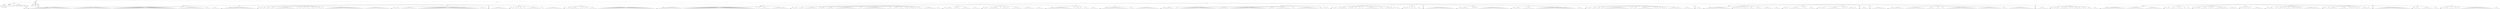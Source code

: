 digraph Tree {
	"t0" [label = "TEI"];
	"t1" [label = "teiHeader"];
	"t2" [label = "fileDesc"];
	"t3" [label = "titleStmt"];
	"t4" [label = "title"];
	"t5" [label = "title"];
	"t6" [label = "author"];
	"t7" [label = "surname"];
	"t8" [label = "forename"];
	"t9" [label = "date"];
	"t10" [label = "publicationStmt"];
	"t11" [label = "p"];
	"t12" [label = "idno"];
	"t13" [label = "sourceDesc"];
	"t14" [label = "genre"];
	"t15" [label = "inspiration"];
	"t16" [label = "structure"];
	"t17" [label = "type"];
	"t18" [label = "periode"];
	"t19" [label = "taille"];
	"t20" [label = "permalien"];
	"t21" [label = "sources"];
	"t22" [label = "source"];
	"t23" [label = "author"];
	"t24" [label = "text"];
	"t25" [label = "profileDesc"];
	"t26" [label = "creation"];
	"t27" [label = "date"];
	"t28" [label = "date"];
	"t29" [label = "langUsage"];
	"t30" [label = "language"];
	"t31" [label = "textClass"];
	"t32" [label = "keywords"];
	"t33" [label = "term"];
	"t34" [label = "text"];
	"t35" [label = "body"];
	"t36" [label = "div1"];
	"t37" [label = "head"];
	"t38" [label = "div2"];
	"t39" [label = "head"];
	"t40" [label = "listPerson"];
	"t41" [label = "sp"];
	"t42" [label = "l"];
	"t43" [label = "l"];
	"t44" [label = "l"];
	"t45" [label = "l"];
	"t46" [label = "l"];
	"t47" [label = "l"];
	"t48" [label = "l"];
	"t49" [label = "l"];
	"t50" [label = "l"];
	"t51" [label = "l"];
	"t52" [label = "l"];
	"t53" [label = "l"];
	"t54" [label = "l"];
	"t55" [label = "l"];
	"t56" [label = "l"];
	"t57" [label = "l"];
	"t58" [label = "l"];
	"t59" [label = "l"];
	"t60" [label = "l"];
	"t61" [label = "l"];
	"t62" [label = "l"];
	"t63" [label = "l"];
	"t64" [label = "l"];
	"t65" [label = "l"];
	"t66" [label = "l"];
	"t67" [label = "l"];
	"t68" [label = "l"];
	"t69" [label = "l"];
	"t70" [label = "sp"];
	"t71" [label = "l"];
	"t72" [label = "l"];
	"t73" [label = "l"];
	"t74" [label = "l"];
	"t75" [label = "l"];
	"t76" [label = "l"];
	"t77" [label = "l"];
	"t78" [label = "l"];
	"t79" [label = "l"];
	"t80" [label = "l"];
	"t81" [label = "l"];
	"t82" [label = "l"];
	"t83" [label = "l"];
	"t84" [label = "l"];
	"t85" [label = "l"];
	"t86" [label = "l"];
	"t87" [label = "l"];
	"t88" [label = "l"];
	"t89" [label = "l"];
	"t90" [label = "l"];
	"t91" [label = "l"];
	"t92" [label = "l"];
	"t93" [label = "l"];
	"t94" [label = "l"];
	"t95" [label = "l"];
	"t96" [label = "l"];
	"t97" [label = "sp"];
	"t98" [label = "l"];
	"t99" [label = "l"];
	"t100" [label = "l"];
	"t101" [label = "l"];
	"t102" [label = "l"];
	"t103" [label = "l"];
	"t104" [label = "l"];
	"t105" [label = "l"];
	"t106" [label = "l"];
	"t107" [label = "l"];
	"t108" [label = "l"];
	"t109" [label = "l"];
	"t110" [label = "l"];
	"t111" [label = "l"];
	"t112" [label = "l"];
	"t113" [label = "l"];
	"t114" [label = "l"];
	"t115" [label = "l"];
	"t116" [label = "l"];
	"t117" [label = "l"];
	"t118" [label = "l"];
	"t119" [label = "l"];
	"t120" [label = "l"];
	"t121" [label = "l"];
	"t122" [label = "l"];
	"t123" [label = "l"];
	"t124" [label = "l"];
	"t125" [label = "l"];
	"t126" [label = "l"];
	"t127" [label = "l"];
	"t128" [label = "l"];
	"t129" [label = "l"];
	"t130" [label = "l"];
	"t131" [label = "l"];
	"t132" [label = "l"];
	"t133" [label = "l"];
	"t134" [label = "l"];
	"t135" [label = "l"];
	"t136" [label = "l"];
	"t137" [label = "l"];
	"t138" [label = "l"];
	"t139" [label = "l"];
	"t140" [label = "l"];
	"t141" [label = "sp"];
	"t142" [label = "l"];
	"t143" [label = "sp"];
	"t144" [label = "l"];
	"t145" [label = "l"];
	"t146" [label = "l"];
	"t147" [label = "l"];
	"t148" [label = "l"];
	"t149" [label = "l"];
	"t150" [label = "l"];
	"t151" [label = "l"];
	"t152" [label = "l"];
	"t153" [label = "l"];
	"t154" [label = "l"];
	"t155" [label = "l"];
	"t156" [label = "l"];
	"t157" [label = "l"];
	"t158" [label = "l"];
	"t159" [label = "l"];
	"t160" [label = "l"];
	"t161" [label = "sp"];
	"t162" [label = "l"];
	"t163" [label = "l"];
	"t164" [label = "l"];
	"t165" [label = "l"];
	"t166" [label = "sp"];
	"t167" [label = "l"];
	"t168" [label = "l"];
	"t169" [label = "l"];
	"t170" [label = "l"];
	"t171" [label = "l"];
	"t172" [label = "l"];
	"t173" [label = "div2"];
	"t174" [label = "head"];
	"t175" [label = "listPerson"];
	"t176" [label = "sp"];
	"t177" [label = "l"];
	"t178" [label = "l"];
	"t179" [label = "l"];
	"t180" [label = "l"];
	"t181" [label = "l"];
	"t182" [label = "l"];
	"t183" [label = "l"];
	"t184" [label = "l"];
	"t185" [label = "l"];
	"t186" [label = "l"];
	"t187" [label = "l"];
	"t188" [label = "l"];
	"t189" [label = "l"];
	"t190" [label = "l"];
	"t191" [label = "l"];
	"t192" [label = "l"];
	"t193" [label = "l"];
	"t194" [label = "l"];
	"t195" [label = "l"];
	"t196" [label = "l"];
	"t197" [label = "l"];
	"t198" [label = "l"];
	"t199" [label = "div2"];
	"t200" [label = "head"];
	"t201" [label = "listPerson"];
	"t202" [label = "sp"];
	"t203" [label = "l"];
	"t204" [label = "l"];
	"t205" [label = "sp"];
	"t206" [label = "l"];
	"t207" [label = "l"];
	"t208" [label = "sp"];
	"t209" [label = "l"];
	"t210" [label = "l"];
	"t211" [label = "l"];
	"t212" [label = "sp"];
	"t213" [label = "l"];
	"t214" [label = "l"];
	"t215" [label = "l"];
	"t216" [label = "sp"];
	"t217" [label = "l"];
	"t218" [label = "l"];
	"t219" [label = "l"];
	"t220" [label = "l"];
	"t221" [label = "l"];
	"t222" [label = "l"];
	"t223" [label = "l"];
	"t224" [label = "l"];
	"t225" [label = "l"];
	"t226" [label = "l"];
	"t227" [label = "l"];
	"t228" [label = "l"];
	"t229" [label = "l"];
	"t230" [label = "l"];
	"t231" [label = "sp"];
	"t232" [label = "l"];
	"t233" [label = "l"];
	"t234" [label = "sp"];
	"t235" [label = "l"];
	"t236" [label = "l"];
	"t237" [label = "sp"];
	"t238" [label = "l"];
	"t239" [label = "l"];
	"t240" [label = "sp"];
	"t241" [label = "l"];
	"t242" [label = "sp"];
	"t243" [label = "l"];
	"t244" [label = "l"];
	"t245" [label = "l"];
	"t246" [label = "sp"];
	"t247" [label = "l"];
	"t248" [label = "l"];
	"t249" [label = "l"];
	"t250" [label = "sp"];
	"t251" [label = "l"];
	"t252" [label = "sp"];
	"t253" [label = "l"];
	"t254" [label = "sp"];
	"t255" [label = "l"];
	"t256" [label = "l"];
	"t257" [label = "l"];
	"t258" [label = "sp"];
	"t259" [label = "l"];
	"t260" [label = "sp"];
	"t261" [label = "l"];
	"t262" [label = "l"];
	"t263" [label = "l"];
	"t264" [label = "l"];
	"t265" [label = "l"];
	"t266" [label = "l"];
	"t267" [label = "l"];
	"t268" [label = "l"];
	"t269" [label = "l"];
	"t270" [label = "l"];
	"t271" [label = "l"];
	"t272" [label = "l"];
	"t273" [label = "l"];
	"t274" [label = "l"];
	"t275" [label = "l"];
	"t276" [label = "l"];
	"t277" [label = "l"];
	"t278" [label = "l"];
	"t279" [label = "l"];
	"t280" [label = "l"];
	"t281" [label = "l"];
	"t282" [label = "l"];
	"t283" [label = "l"];
	"t284" [label = "l"];
	"t285" [label = "l"];
	"t286" [label = "l"];
	"t287" [label = "sp"];
	"t288" [label = "l"];
	"t289" [label = "l"];
	"t290" [label = "l"];
	"t291" [label = "l"];
	"t292" [label = "l"];
	"t293" [label = "l"];
	"t294" [label = "l"];
	"t295" [label = "l"];
	"t296" [label = "l"];
	"t297" [label = "l"];
	"t298" [label = "l"];
	"t299" [label = "l"];
	"t300" [label = "l"];
	"t301" [label = "l"];
	"t302" [label = "l"];
	"t303" [label = "l"];
	"t304" [label = "l"];
	"t305" [label = "div2"];
	"t306" [label = "head"];
	"t307" [label = "listPerson"];
	"t308" [label = "sp"];
	"t309" [label = "l"];
	"t310" [label = "l"];
	"t311" [label = "l"];
	"t312" [label = "l"];
	"t313" [label = "l"];
	"t314" [label = "sp"];
	"t315" [label = "l"];
	"t316" [label = "l"];
	"t317" [label = "l"];
	"t318" [label = "l"];
	"t319" [label = "l"];
	"t320" [label = "l"];
	"t321" [label = "l"];
	"t322" [label = "l"];
	"t323" [label = "l"];
	"t324" [label = "l"];
	"t325" [label = "l"];
	"t326" [label = "sp"];
	"t327" [label = "l"];
	"t328" [label = "l"];
	"t329" [label = "l"];
	"t330" [label = "l"];
	"t331" [label = "l"];
	"t332" [label = "l"];
	"t333" [label = "l"];
	"t334" [label = "l"];
	"t335" [label = "l"];
	"t336" [label = "l"];
	"t337" [label = "l"];
	"t338" [label = "l"];
	"t339" [label = "l"];
	"t340" [label = "l"];
	"t341" [label = "l"];
	"t342" [label = "l"];
	"t343" [label = "l"];
	"t344" [label = "l"];
	"t345" [label = "l"];
	"t346" [label = "l"];
	"t347" [label = "l"];
	"t348" [label = "l"];
	"t349" [label = "l"];
	"t350" [label = "l"];
	"t351" [label = "l"];
	"t352" [label = "l"];
	"t353" [label = "l"];
	"t354" [label = "l"];
	"t355" [label = "l"];
	"t356" [label = "l"];
	"t357" [label = "l"];
	"t358" [label = "l"];
	"t359" [label = "l"];
	"t360" [label = "l"];
	"t361" [label = "l"];
	"t362" [label = "l"];
	"t363" [label = "l"];
	"t364" [label = "l"];
	"t365" [label = "l"];
	"t366" [label = "l"];
	"t367" [label = "sp"];
	"t368" [label = "l"];
	"t369" [label = "sp"];
	"t370" [label = "l"];
	"t371" [label = "l"];
	"t372" [label = "l"];
	"t373" [label = "l"];
	"t374" [label = "sp"];
	"t375" [label = "l"];
	"t376" [label = "div2"];
	"t377" [label = "head"];
	"t378" [label = "listPerson"];
	"t379" [label = "sp"];
	"t380" [label = "l"];
	"t381" [label = "l"];
	"t382" [label = "l"];
	"t383" [label = "l"];
	"t384" [label = "l"];
	"t385" [label = "l"];
	"t386" [label = "l"];
	"t387" [label = "l"];
	"t388" [label = "l"];
	"t389" [label = "l"];
	"t390" [label = "l"];
	"t391" [label = "l"];
	"t392" [label = "div2"];
	"t393" [label = "head"];
	"t394" [label = "listPerson"];
	"t395" [label = "sp"];
	"t396" [label = "l"];
	"t397" [label = "l"];
	"t398" [label = "sp"];
	"t399" [label = "l"];
	"t400" [label = "l"];
	"t401" [label = "sp"];
	"t402" [label = "l"];
	"t403" [label = "sp"];
	"t404" [label = "l"];
	"t405" [label = "l"];
	"t406" [label = "l"];
	"t407" [label = "sp"];
	"t408" [label = "l"];
	"t409" [label = "l"];
	"t410" [label = "sp"];
	"t411" [label = "l"];
	"t412" [label = "l"];
	"t413" [label = "l"];
	"t414" [label = "l"];
	"t415" [label = "l"];
	"t416" [label = "l"];
	"t417" [label = "l"];
	"t418" [label = "l"];
	"t419" [label = "l"];
	"t420" [label = "l"];
	"t421" [label = "sp"];
	"t422" [label = "l"];
	"t423" [label = "l"];
	"t424" [label = "sp"];
	"t425" [label = "l"];
	"t426" [label = "l"];
	"t427" [label = "l"];
	"t428" [label = "l"];
	"t429" [label = "l"];
	"t430" [label = "l"];
	"t431" [label = "l"];
	"t432" [label = "l"];
	"t433" [label = "l"];
	"t434" [label = "l"];
	"t435" [label = "l"];
	"t436" [label = "l"];
	"t437" [label = "div2"];
	"t438" [label = "head"];
	"t439" [label = "listPerson"];
	"t440" [label = "sp"];
	"t441" [label = "l"];
	"t442" [label = "sp"];
	"t443" [label = "l"];
	"t444" [label = "sp"];
	"t445" [label = "l"];
	"t446" [label = "l"];
	"t447" [label = "l"];
	"t448" [label = "l"];
	"t449" [label = "l"];
	"t450" [label = "l"];
	"t451" [label = "l"];
	"t452" [label = "sp"];
	"t453" [label = "l"];
	"t454" [label = "l"];
	"t455" [label = "l"];
	"t456" [label = "sp"];
	"t457" [label = "l"];
	"t458" [label = "sp"];
	"t459" [label = "l"];
	"t460" [label = "sp"];
	"t461" [label = "l"];
	"t462" [label = "sp"];
	"t463" [label = "l"];
	"t464" [label = "l"];
	"t465" [label = "l"];
	"t466" [label = "l"];
	"t467" [label = "l"];
	"t468" [label = "l"];
	"t469" [label = "sp"];
	"t470" [label = "l"];
	"t471" [label = "l"];
	"t472" [label = "l"];
	"t473" [label = "l"];
	"t474" [label = "l"];
	"t475" [label = "l"];
	"t476" [label = "l"];
	"t477" [label = "l"];
	"t478" [label = "l"];
	"t479" [label = "l"];
	"t480" [label = "l"];
	"t481" [label = "l"];
	"t482" [label = "l"];
	"t483" [label = "l"];
	"t484" [label = "l"];
	"t485" [label = "l"];
	"t486" [label = "l"];
	"t487" [label = "l"];
	"t488" [label = "l"];
	"t489" [label = "l"];
	"t490" [label = "l"];
	"t491" [label = "l"];
	"t492" [label = "l"];
	"t493" [label = "l"];
	"t494" [label = "l"];
	"t495" [label = "l"];
	"t496" [label = "l"];
	"t497" [label = "l"];
	"t498" [label = "l"];
	"t499" [label = "l"];
	"t500" [label = "l"];
	"t501" [label = "l"];
	"t502" [label = "l"];
	"t503" [label = "l"];
	"t504" [label = "l"];
	"t505" [label = "l"];
	"t506" [label = "l"];
	"t507" [label = "l"];
	"t508" [label = "div1"];
	"t509" [label = "head"];
	"t510" [label = "div2"];
	"t511" [label = "head"];
	"t512" [label = "listPerson"];
	"t513" [label = "sp"];
	"t514" [label = "l"];
	"t515" [label = "l"];
	"t516" [label = "l"];
	"t517" [label = "l"];
	"t518" [label = "l"];
	"t519" [label = "l"];
	"t520" [label = "l"];
	"t521" [label = "l"];
	"t522" [label = "l"];
	"t523" [label = "l"];
	"t524" [label = "l"];
	"t525" [label = "l"];
	"t526" [label = "l"];
	"t527" [label = "l"];
	"t528" [label = "l"];
	"t529" [label = "l"];
	"t530" [label = "sp"];
	"t531" [label = "l"];
	"t532" [label = "l"];
	"t533" [label = "l"];
	"t534" [label = "l"];
	"t535" [label = "l"];
	"t536" [label = "l"];
	"t537" [label = "l"];
	"t538" [label = "l"];
	"t539" [label = "l"];
	"t540" [label = "l"];
	"t541" [label = "l"];
	"t542" [label = "l"];
	"t543" [label = "l"];
	"t544" [label = "l"];
	"t545" [label = "l"];
	"t546" [label = "l"];
	"t547" [label = "l"];
	"t548" [label = "l"];
	"t549" [label = "l"];
	"t550" [label = "l"];
	"t551" [label = "l"];
	"t552" [label = "l"];
	"t553" [label = "l"];
	"t554" [label = "l"];
	"t555" [label = "l"];
	"t556" [label = "l"];
	"t557" [label = "l"];
	"t558" [label = "l"];
	"t559" [label = "l"];
	"t560" [label = "l"];
	"t561" [label = "l"];
	"t562" [label = "l"];
	"t563" [label = "l"];
	"t564" [label = "l"];
	"t565" [label = "l"];
	"t566" [label = "l"];
	"t567" [label = "l"];
	"t568" [label = "l"];
	"t569" [label = "l"];
	"t570" [label = "l"];
	"t571" [label = "l"];
	"t572" [label = "l"];
	"t573" [label = "l"];
	"t574" [label = "l"];
	"t575" [label = "l"];
	"t576" [label = "l"];
	"t577" [label = "l"];
	"t578" [label = "l"];
	"t579" [label = "sp"];
	"t580" [label = "l"];
	"t581" [label = "sp"];
	"t582" [label = "l"];
	"t583" [label = "sp"];
	"t584" [label = "l"];
	"t585" [label = "l"];
	"t586" [label = "l"];
	"t587" [label = "l"];
	"t588" [label = "l"];
	"t589" [label = "l"];
	"t590" [label = "l"];
	"t591" [label = "l"];
	"t592" [label = "sp"];
	"t593" [label = "l"];
	"t594" [label = "l"];
	"t595" [label = "l"];
	"t596" [label = "l"];
	"t597" [label = "l"];
	"t598" [label = "l"];
	"t599" [label = "l"];
	"t600" [label = "l"];
	"t601" [label = "l"];
	"t602" [label = "l"];
	"t603" [label = "l"];
	"t604" [label = "sp"];
	"t605" [label = "l"];
	"t606" [label = "div2"];
	"t607" [label = "head"];
	"t608" [label = "listPerson"];
	"t609" [label = "sp"];
	"t610" [label = "l"];
	"t611" [label = "l"];
	"t612" [label = "l"];
	"t613" [label = "l"];
	"t614" [label = "sp"];
	"t615" [label = "l"];
	"t616" [label = "l"];
	"t617" [label = "l"];
	"t618" [label = "l"];
	"t619" [label = "sp"];
	"t620" [label = "l"];
	"t621" [label = "l"];
	"t622" [label = "l"];
	"t623" [label = "l"];
	"t624" [label = "l"];
	"t625" [label = "l"];
	"t626" [label = "l"];
	"t627" [label = "l"];
	"t628" [label = "l"];
	"t629" [label = "sp"];
	"t630" [label = "l"];
	"t631" [label = "sp"];
	"t632" [label = "l"];
	"t633" [label = "l"];
	"t634" [label = "l"];
	"t635" [label = "l"];
	"t636" [label = "sp"];
	"t637" [label = "l"];
	"t638" [label = "l"];
	"t639" [label = "l"];
	"t640" [label = "l"];
	"t641" [label = "l"];
	"t642" [label = "l"];
	"t643" [label = "sp"];
	"t644" [label = "l"];
	"t645" [label = "l"];
	"t646" [label = "l"];
	"t647" [label = "l"];
	"t648" [label = "l"];
	"t649" [label = "l"];
	"t650" [label = "l"];
	"t651" [label = "l"];
	"t652" [label = "l"];
	"t653" [label = "l"];
	"t654" [label = "l"];
	"t655" [label = "l"];
	"t656" [label = "l"];
	"t657" [label = "l"];
	"t658" [label = "l"];
	"t659" [label = "sp"];
	"t660" [label = "l"];
	"t661" [label = "l"];
	"t662" [label = "l"];
	"t663" [label = "sp"];
	"t664" [label = "l"];
	"t665" [label = "l"];
	"t666" [label = "l"];
	"t667" [label = "l"];
	"t668" [label = "l"];
	"t669" [label = "l"];
	"t670" [label = "l"];
	"t671" [label = "l"];
	"t672" [label = "l"];
	"t673" [label = "l"];
	"t674" [label = "l"];
	"t675" [label = "l"];
	"t676" [label = "l"];
	"t677" [label = "l"];
	"t678" [label = "l"];
	"t679" [label = "l"];
	"t680" [label = "sp"];
	"t681" [label = "l"];
	"t682" [label = "l"];
	"t683" [label = "l"];
	"t684" [label = "l"];
	"t685" [label = "sp"];
	"t686" [label = "l"];
	"t687" [label = "l"];
	"t688" [label = "sp"];
	"t689" [label = "l"];
	"t690" [label = "sp"];
	"t691" [label = "l"];
	"t692" [label = "sp"];
	"t693" [label = "l"];
	"t694" [label = "l"];
	"t695" [label = "l"];
	"t696" [label = "l"];
	"t697" [label = "sp"];
	"t698" [label = "l"];
	"t699" [label = "l"];
	"t700" [label = "l"];
	"t701" [label = "sp"];
	"t702" [label = "l"];
	"t703" [label = "sp"];
	"t704" [label = "l"];
	"t705" [label = "l"];
	"t706" [label = "l"];
	"t707" [label = "sp"];
	"t708" [label = "l"];
	"t709" [label = "sp"];
	"t710" [label = "l"];
	"t711" [label = "sp"];
	"t712" [label = "l"];
	"t713" [label = "l"];
	"t714" [label = "l"];
	"t715" [label = "sp"];
	"t716" [label = "l"];
	"t717" [label = "l"];
	"t718" [label = "l"];
	"t719" [label = "l"];
	"t720" [label = "l"];
	"t721" [label = "l"];
	"t722" [label = "l"];
	"t723" [label = "l"];
	"t724" [label = "l"];
	"t725" [label = "sp"];
	"t726" [label = "l"];
	"t727" [label = "l"];
	"t728" [label = "l"];
	"t729" [label = "div2"];
	"t730" [label = "head"];
	"t731" [label = "listPerson"];
	"t732" [label = "sp"];
	"t733" [label = "l"];
	"t734" [label = "l"];
	"t735" [label = "l"];
	"t736" [label = "l"];
	"t737" [label = "l"];
	"t738" [label = "l"];
	"t739" [label = "sp"];
	"t740" [label = "l"];
	"t741" [label = "l"];
	"t742" [label = "sp"];
	"t743" [label = "l"];
	"t744" [label = "sp"];
	"t745" [label = "l"];
	"t746" [label = "l"];
	"t747" [label = "sp"];
	"t748" [label = "l"];
	"t749" [label = "l"];
	"t750" [label = "l"];
	"t751" [label = "l"];
	"t752" [label = "l"];
	"t753" [label = "l"];
	"t754" [label = "l"];
	"t755" [label = "sp"];
	"t756" [label = "l"];
	"t757" [label = "l"];
	"t758" [label = "l"];
	"t759" [label = "l"];
	"t760" [label = "l"];
	"t761" [label = "l"];
	"t762" [label = "div2"];
	"t763" [label = "head"];
	"t764" [label = "listPerson"];
	"t765" [label = "sp"];
	"t766" [label = "l"];
	"t767" [label = "l"];
	"t768" [label = "l"];
	"t769" [label = "sp"];
	"t770" [label = "l"];
	"t771" [label = "sp"];
	"t772" [label = "l"];
	"t773" [label = "l"];
	"t774" [label = "l"];
	"t775" [label = "l"];
	"t776" [label = "l"];
	"t777" [label = "l"];
	"t778" [label = "l"];
	"t779" [label = "sp"];
	"t780" [label = "l"];
	"t781" [label = "sp"];
	"t782" [label = "l"];
	"t783" [label = "l"];
	"t784" [label = "l"];
	"t785" [label = "l"];
	"t786" [label = "l"];
	"t787" [label = "sp"];
	"t788" [label = "l"];
	"t789" [label = "sp"];
	"t790" [label = "l"];
	"t791" [label = "l"];
	"t792" [label = "l"];
	"t793" [label = "l"];
	"t794" [label = "l"];
	"t795" [label = "l"];
	"t796" [label = "l"];
	"t797" [label = "l"];
	"t798" [label = "sp"];
	"t799" [label = "l"];
	"t800" [label = "l"];
	"t801" [label = "l"];
	"t802" [label = "l"];
	"t803" [label = "l"];
	"t804" [label = "l"];
	"t805" [label = "l"];
	"t806" [label = "l"];
	"t807" [label = "sp"];
	"t808" [label = "l"];
	"t809" [label = "l"];
	"t810" [label = "l"];
	"t811" [label = "l"];
	"t812" [label = "l"];
	"t813" [label = "l"];
	"t814" [label = "div2"];
	"t815" [label = "head"];
	"t816" [label = "listPerson"];
	"t817" [label = "sp"];
	"t818" [label = "l"];
	"t819" [label = "l"];
	"t820" [label = "l"];
	"t821" [label = "l"];
	"t822" [label = "l"];
	"t823" [label = "l"];
	"t824" [label = "l"];
	"t825" [label = "l"];
	"t826" [label = "l"];
	"t827" [label = "l"];
	"t828" [label = "l"];
	"t829" [label = "l"];
	"t830" [label = "l"];
	"t831" [label = "l"];
	"t832" [label = "l"];
	"t833" [label = "l"];
	"t834" [label = "l"];
	"t835" [label = "sp"];
	"t836" [label = "l"];
	"t837" [label = "sp"];
	"t838" [label = "l"];
	"t839" [label = "l"];
	"t840" [label = "l"];
	"t841" [label = "l"];
	"t842" [label = "l"];
	"t843" [label = "sp"];
	"t844" [label = "l"];
	"t845" [label = "sp"];
	"t846" [label = "l"];
	"t847" [label = "l"];
	"t848" [label = "l"];
	"t849" [label = "l"];
	"t850" [label = "sp"];
	"t851" [label = "l"];
	"t852" [label = "l"];
	"t853" [label = "l"];
	"t854" [label = "l"];
	"t855" [label = "l"];
	"t856" [label = "l"];
	"t857" [label = "div2"];
	"t858" [label = "head"];
	"t859" [label = "listPerson"];
	"t860" [label = "sp"];
	"t861" [label = "l"];
	"t862" [label = "l"];
	"t863" [label = "l"];
	"t864" [label = "l"];
	"t865" [label = "l"];
	"t866" [label = "l"];
	"t867" [label = "l"];
	"t868" [label = "l"];
	"t869" [label = "l"];
	"t870" [label = "l"];
	"t871" [label = "l"];
	"t872" [label = "l"];
	"t873" [label = "l"];
	"t874" [label = "l"];
	"t875" [label = "l"];
	"t876" [label = "l"];
	"t877" [label = "l"];
	"t878" [label = "l"];
	"t879" [label = "sp"];
	"t880" [label = "l"];
	"t881" [label = "l"];
	"t882" [label = "l"];
	"t883" [label = "l"];
	"t884" [label = "sp"];
	"t885" [label = "l"];
	"t886" [label = "l"];
	"t887" [label = "l"];
	"t888" [label = "l"];
	"t889" [label = "l"];
	"t890" [label = "l"];
	"t891" [label = "l"];
	"t892" [label = "l"];
	"t893" [label = "l"];
	"t894" [label = "l"];
	"t895" [label = "l"];
	"t896" [label = "l"];
	"t897" [label = "l"];
	"t898" [label = "l"];
	"t899" [label = "l"];
	"t900" [label = "l"];
	"t901" [label = "div1"];
	"t902" [label = "head"];
	"t903" [label = "div2"];
	"t904" [label = "head"];
	"t905" [label = "listPerson"];
	"t906" [label = "sp"];
	"t907" [label = "l"];
	"t908" [label = "l"];
	"t909" [label = "l"];
	"t910" [label = "l"];
	"t911" [label = "l"];
	"t912" [label = "l"];
	"t913" [label = "l"];
	"t914" [label = "l"];
	"t915" [label = "sp"];
	"t916" [label = "l"];
	"t917" [label = "l"];
	"t918" [label = "l"];
	"t919" [label = "sp"];
	"t920" [label = "l"];
	"t921" [label = "l"];
	"t922" [label = "l"];
	"t923" [label = "l"];
	"t924" [label = "l"];
	"t925" [label = "l"];
	"t926" [label = "l"];
	"t927" [label = "l"];
	"t928" [label = "l"];
	"t929" [label = "l"];
	"t930" [label = "l"];
	"t931" [label = "l"];
	"t932" [label = "l"];
	"t933" [label = "l"];
	"t934" [label = "l"];
	"t935" [label = "l"];
	"t936" [label = "l"];
	"t937" [label = "l"];
	"t938" [label = "l"];
	"t939" [label = "l"];
	"t940" [label = "l"];
	"t941" [label = "l"];
	"t942" [label = "l"];
	"t943" [label = "l"];
	"t944" [label = "l"];
	"t945" [label = "sp"];
	"t946" [label = "l"];
	"t947" [label = "l"];
	"t948" [label = "l"];
	"t949" [label = "l"];
	"t950" [label = "l"];
	"t951" [label = "l"];
	"t952" [label = "l"];
	"t953" [label = "l"];
	"t954" [label = "sp"];
	"t955" [label = "l"];
	"t956" [label = "l"];
	"t957" [label = "l"];
	"t958" [label = "l"];
	"t959" [label = "l"];
	"t960" [label = "l"];
	"t961" [label = "l"];
	"t962" [label = "l"];
	"t963" [label = "l"];
	"t964" [label = "l"];
	"t965" [label = "l"];
	"t966" [label = "l"];
	"t967" [label = "l"];
	"t968" [label = "l"];
	"t969" [label = "l"];
	"t970" [label = "l"];
	"t971" [label = "l"];
	"t972" [label = "l"];
	"t973" [label = "l"];
	"t974" [label = "l"];
	"t975" [label = "l"];
	"t976" [label = "l"];
	"t977" [label = "l"];
	"t978" [label = "l"];
	"t979" [label = "l"];
	"t980" [label = "sp"];
	"t981" [label = "l"];
	"t982" [label = "l"];
	"t983" [label = "l"];
	"t984" [label = "l"];
	"t985" [label = "l"];
	"t986" [label = "sp"];
	"t987" [label = "l"];
	"t988" [label = "l"];
	"t989" [label = "l"];
	"t990" [label = "l"];
	"t991" [label = "l"];
	"t992" [label = "l"];
	"t993" [label = "l"];
	"t994" [label = "l"];
	"t995" [label = "l"];
	"t996" [label = "l"];
	"t997" [label = "l"];
	"t998" [label = "sp"];
	"t999" [label = "l"];
	"t1000" [label = "l"];
	"t1001" [label = "l"];
	"t1002" [label = "sp"];
	"t1003" [label = "l"];
	"t1004" [label = "l"];
	"t1005" [label = "l"];
	"t1006" [label = "l"];
	"t1007" [label = "l"];
	"t1008" [label = "l"];
	"t1009" [label = "l"];
	"t1010" [label = "l"];
	"t1011" [label = "l"];
	"t1012" [label = "l"];
	"t1013" [label = "l"];
	"t1014" [label = "l"];
	"t1015" [label = "l"];
	"t1016" [label = "l"];
	"t1017" [label = "l"];
	"t1018" [label = "sp"];
	"t1019" [label = "l"];
	"t1020" [label = "l"];
	"t1021" [label = "l"];
	"t1022" [label = "sp"];
	"t1023" [label = "l"];
	"t1024" [label = "l"];
	"t1025" [label = "l"];
	"t1026" [label = "sp"];
	"t1027" [label = "l"];
	"t1028" [label = "div2"];
	"t1029" [label = "head"];
	"t1030" [label = "listPerson"];
	"t1031" [label = "sp"];
	"t1032" [label = "l"];
	"t1033" [label = "l"];
	"t1034" [label = "l"];
	"t1035" [label = "sp"];
	"t1036" [label = "l"];
	"t1037" [label = "sp"];
	"t1038" [label = "l"];
	"t1039" [label = "l"];
	"t1040" [label = "l"];
	"t1041" [label = "l"];
	"t1042" [label = "l"];
	"t1043" [label = "l"];
	"t1044" [label = "sp"];
	"t1045" [label = "l"];
	"t1046" [label = "sp"];
	"t1047" [label = "l"];
	"t1048" [label = "l"];
	"t1049" [label = "l"];
	"t1050" [label = "sp"];
	"t1051" [label = "l"];
	"t1052" [label = "l"];
	"t1053" [label = "sp"];
	"t1054" [label = "l"];
	"t1055" [label = "l"];
	"t1056" [label = "l"];
	"t1057" [label = "sp"];
	"t1058" [label = "l"];
	"t1059" [label = "l"];
	"t1060" [label = "sp"];
	"t1061" [label = "l"];
	"t1062" [label = "l"];
	"t1063" [label = "l"];
	"t1064" [label = "l"];
	"t1065" [label = "l"];
	"t1066" [label = "l"];
	"t1067" [label = "l"];
	"t1068" [label = "l"];
	"t1069" [label = "l"];
	"t1070" [label = "l"];
	"t1071" [label = "sp"];
	"t1072" [label = "l"];
	"t1073" [label = "l"];
	"t1074" [label = "l"];
	"t1075" [label = "sp"];
	"t1076" [label = "l"];
	"t1077" [label = "l"];
	"t1078" [label = "l"];
	"t1079" [label = "l"];
	"t1080" [label = "l"];
	"t1081" [label = "l"];
	"t1082" [label = "sp"];
	"t1083" [label = "l"];
	"t1084" [label = "sp"];
	"t1085" [label = "l"];
	"t1086" [label = "sp"];
	"t1087" [label = "l"];
	"t1088" [label = "l"];
	"t1089" [label = "l"];
	"t1090" [label = "div2"];
	"t1091" [label = "head"];
	"t1092" [label = "listPerson"];
	"t1093" [label = "sp"];
	"t1094" [label = "l"];
	"t1095" [label = "l"];
	"t1096" [label = "l"];
	"t1097" [label = "sp"];
	"t1098" [label = "l"];
	"t1099" [label = "sp"];
	"t1100" [label = "l"];
	"t1101" [label = "l"];
	"t1102" [label = "sp"];
	"t1103" [label = "l"];
	"t1104" [label = "l"];
	"t1105" [label = "l"];
	"t1106" [label = "sp"];
	"t1107" [label = "l"];
	"t1108" [label = "l"];
	"t1109" [label = "l"];
	"t1110" [label = "div2"];
	"t1111" [label = "head"];
	"t1112" [label = "listPerson"];
	"t1113" [label = "sp"];
	"t1114" [label = "l"];
	"t1115" [label = "l"];
	"t1116" [label = "l"];
	"t1117" [label = "l"];
	"t1118" [label = "l"];
	"t1119" [label = "l"];
	"t1120" [label = "l"];
	"t1121" [label = "l"];
	"t1122" [label = "l"];
	"t1123" [label = "l"];
	"t1124" [label = "l"];
	"t1125" [label = "l"];
	"t1126" [label = "l"];
	"t1127" [label = "l"];
	"t1128" [label = "l"];
	"t1129" [label = "l"];
	"t1130" [label = "l"];
	"t1131" [label = "l"];
	"t1132" [label = "l"];
	"t1133" [label = "l"];
	"t1134" [label = "div2"];
	"t1135" [label = "head"];
	"t1136" [label = "listPerson"];
	"t1137" [label = "sp"];
	"t1138" [label = "l"];
	"t1139" [label = "l"];
	"t1140" [label = "l"];
	"t1141" [label = "l"];
	"t1142" [label = "l"];
	"t1143" [label = "l"];
	"t1144" [label = "l"];
	"t1145" [label = "l"];
	"t1146" [label = "sp"];
	"t1147" [label = "l"];
	"t1148" [label = "l"];
	"t1149" [label = "sp"];
	"t1150" [label = "l"];
	"t1151" [label = "sp"];
	"t1152" [label = "l"];
	"t1153" [label = "sp"];
	"t1154" [label = "l"];
	"t1155" [label = "sp"];
	"t1156" [label = "l"];
	"t1157" [label = "l"];
	"t1158" [label = "l"];
	"t1159" [label = "l"];
	"t1160" [label = "l"];
	"t1161" [label = "l"];
	"t1162" [label = "l"];
	"t1163" [label = "l"];
	"t1164" [label = "l"];
	"t1165" [label = "l"];
	"t1166" [label = "l"];
	"t1167" [label = "l"];
	"t1168" [label = "l"];
	"t1169" [label = "l"];
	"t1170" [label = "l"];
	"t1171" [label = "l"];
	"t1172" [label = "l"];
	"t1173" [label = "l"];
	"t1174" [label = "l"];
	"t1175" [label = "l"];
	"t1176" [label = "l"];
	"t1177" [label = "div2"];
	"t1178" [label = "head"];
	"t1179" [label = "listPerson"];
	"t1180" [label = "sp"];
	"t1181" [label = "l"];
	"t1182" [label = "l"];
	"t1183" [label = "l"];
	"t1184" [label = "l"];
	"t1185" [label = "l"];
	"t1186" [label = "l"];
	"t1187" [label = "sp"];
	"t1188" [label = "l"];
	"t1189" [label = "l"];
	"t1190" [label = "l"];
	"t1191" [label = "l"];
	"t1192" [label = "l"];
	"t1193" [label = "l"];
	"t1194" [label = "l"];
	"t1195" [label = "l"];
	"t1196" [label = "l"];
	"t1197" [label = "sp"];
	"t1198" [label = "l"];
	"t1199" [label = "l"];
	"t1200" [label = "l"];
	"t1201" [label = "l"];
	"t1202" [label = "l"];
	"t1203" [label = "l"];
	"t1204" [label = "l"];
	"t1205" [label = "l"];
	"t1206" [label = "l"];
	"t1207" [label = "l"];
	"t1208" [label = "l"];
	"t1209" [label = "l"];
	"t1210" [label = "l"];
	"t1211" [label = "l"];
	"t1212" [label = "l"];
	"t1213" [label = "l"];
	"t1214" [label = "l"];
	"t1215" [label = "l"];
	"t1216" [label = "l"];
	"t1217" [label = "l"];
	"t1218" [label = "l"];
	"t1219" [label = "l"];
	"t1220" [label = "l"];
	"t1221" [label = "l"];
	"t1222" [label = "l"];
	"t1223" [label = "l"];
	"t1224" [label = "sp"];
	"t1225" [label = "l"];
	"t1226" [label = "sp"];
	"t1227" [label = "l"];
	"t1228" [label = "l"];
	"t1229" [label = "l"];
	"t1230" [label = "l"];
	"t1231" [label = "l"];
	"t1232" [label = "div2"];
	"t1233" [label = "head"];
	"t1234" [label = "listPerson"];
	"t1235" [label = "sp"];
	"t1236" [label = "l"];
	"t1237" [label = "l"];
	"t1238" [label = "l"];
	"t1239" [label = "sp"];
	"t1240" [label = "l"];
	"t1241" [label = "l"];
	"t1242" [label = "l"];
	"t1243" [label = "sp"];
	"t1244" [label = "l"];
	"t1245" [label = "l"];
	"t1246" [label = "l"];
	"t1247" [label = "sp"];
	"t1248" [label = "l"];
	"t1249" [label = "l"];
	"t1250" [label = "sp"];
	"t1251" [label = "l"];
	"t1252" [label = "l"];
	"t1253" [label = "l"];
	"t1254" [label = "l"];
	"t1255" [label = "l"];
	"t1256" [label = "l"];
	"t1257" [label = "l"];
	"t1258" [label = "l"];
	"t1259" [label = "l"];
	"t1260" [label = "l"];
	"t1261" [label = "l"];
	"t1262" [label = "l"];
	"t1263" [label = "l"];
	"t1264" [label = "l"];
	"t1265" [label = "l"];
	"t1266" [label = "l"];
	"t1267" [label = "l"];
	"t1268" [label = "sp"];
	"t1269" [label = "l"];
	"t1270" [label = "l"];
	"t1271" [label = "sp"];
	"t1272" [label = "l"];
	"t1273" [label = "l"];
	"t1274" [label = "l"];
	"t1275" [label = "sp"];
	"t1276" [label = "l"];
	"t1277" [label = "l"];
	"t1278" [label = "l"];
	"t1279" [label = "l"];
	"t1280" [label = "l"];
	"t1281" [label = "l"];
	"t1282" [label = "l"];
	"t1283" [label = "l"];
	"t1284" [label = "l"];
	"t1285" [label = "l"];
	"t1286" [label = "l"];
	"t1287" [label = "sp"];
	"t1288" [label = "l"];
	"t1289" [label = "l"];
	"t1290" [label = "l"];
	"t1291" [label = "sp"];
	"t1292" [label = "l"];
	"t1293" [label = "sp"];
	"t1294" [label = "l"];
	"t1295" [label = "sp"];
	"t1296" [label = "l"];
	"t1297" [label = "l"];
	"t1298" [label = "l"];
	"t1299" [label = "sp"];
	"t1300" [label = "l"];
	"t1301" [label = "sp"];
	"t1302" [label = "l"];
	"t1303" [label = "l"];
	"t1304" [label = "l"];
	"t1305" [label = "l"];
	"t1306" [label = "l"];
	"t1307" [label = "l"];
	"t1308" [label = "l"];
	"t1309" [label = "l"];
	"t1310" [label = "l"];
	"t1311" [label = "sp"];
	"t1312" [label = "l"];
	"t1313" [label = "sp"];
	"t1314" [label = "l"];
	"t1315" [label = "l"];
	"t1316" [label = "l"];
	"t1317" [label = "l"];
	"t1318" [label = "l"];
	"t1319" [label = "l"];
	"t1320" [label = "l"];
	"t1321" [label = "div2"];
	"t1322" [label = "head"];
	"t1323" [label = "listPerson"];
	"t1324" [label = "sp"];
	"t1325" [label = "l"];
	"t1326" [label = "l"];
	"t1327" [label = "l"];
	"t1328" [label = "l"];
	"t1329" [label = "div1"];
	"t1330" [label = "head"];
	"t1331" [label = "div2"];
	"t1332" [label = "head"];
	"t1333" [label = "listPerson"];
	"t1334" [label = "sp"];
	"t1335" [label = "l"];
	"t1336" [label = "l"];
	"t1337" [label = "l"];
	"t1338" [label = "l"];
	"t1339" [label = "l"];
	"t1340" [label = "l"];
	"t1341" [label = "l"];
	"t1342" [label = "l"];
	"t1343" [label = "l"];
	"t1344" [label = "l"];
	"t1345" [label = "l"];
	"t1346" [label = "l"];
	"t1347" [label = "l"];
	"t1348" [label = "l"];
	"t1349" [label = "l"];
	"t1350" [label = "l"];
	"t1351" [label = "l"];
	"t1352" [label = "div2"];
	"t1353" [label = "head"];
	"t1354" [label = "listPerson"];
	"t1355" [label = "sp"];
	"t1356" [label = "l"];
	"t1357" [label = "sp"];
	"t1358" [label = "l"];
	"t1359" [label = "sp"];
	"t1360" [label = "l"];
	"t1361" [label = "sp"];
	"t1362" [label = "l"];
	"t1363" [label = "sp"];
	"t1364" [label = "l"];
	"t1365" [label = "sp"];
	"t1366" [label = "l"];
	"t1367" [label = "sp"];
	"t1368" [label = "l"];
	"t1369" [label = "l"];
	"t1370" [label = "l"];
	"t1371" [label = "sp"];
	"t1372" [label = "l"];
	"t1373" [label = "sp"];
	"t1374" [label = "l"];
	"t1375" [label = "l"];
	"t1376" [label = "l"];
	"t1377" [label = "l"];
	"t1378" [label = "sp"];
	"t1379" [label = "l"];
	"t1380" [label = "l"];
	"t1381" [label = "l"];
	"t1382" [label = "l"];
	"t1383" [label = "l"];
	"t1384" [label = "sp"];
	"t1385" [label = "l"];
	"t1386" [label = "l"];
	"t1387" [label = "l"];
	"t1388" [label = "l"];
	"t1389" [label = "l"];
	"t1390" [label = "l"];
	"t1391" [label = "l"];
	"t1392" [label = "sp"];
	"t1393" [label = "l"];
	"t1394" [label = "l"];
	"t1395" [label = "l"];
	"t1396" [label = "l"];
	"t1397" [label = "l"];
	"t1398" [label = "div2"];
	"t1399" [label = "head"];
	"t1400" [label = "listPerson"];
	"t1401" [label = "sp"];
	"t1402" [label = "l"];
	"t1403" [label = "l"];
	"t1404" [label = "l"];
	"t1405" [label = "sp"];
	"t1406" [label = "l"];
	"t1407" [label = "l"];
	"t1408" [label = "l"];
	"t1409" [label = "l"];
	"t1410" [label = "l"];
	"t1411" [label = "l"];
	"t1412" [label = "l"];
	"t1413" [label = "l"];
	"t1414" [label = "l"];
	"t1415" [label = "sp"];
	"t1416" [label = "l"];
	"t1417" [label = "sp"];
	"t1418" [label = "l"];
	"t1419" [label = "l"];
	"t1420" [label = "l"];
	"t1421" [label = "sp"];
	"t1422" [label = "l"];
	"t1423" [label = "l"];
	"t1424" [label = "l"];
	"t1425" [label = "l"];
	"t1426" [label = "l"];
	"t1427" [label = "div2"];
	"t1428" [label = "head"];
	"t1429" [label = "listPerson"];
	"t1430" [label = "sp"];
	"t1431" [label = "l"];
	"t1432" [label = "sp"];
	"t1433" [label = "l"];
	"t1434" [label = "l"];
	"t1435" [label = "l"];
	"t1436" [label = "l"];
	"t1437" [label = "sp"];
	"t1438" [label = "l"];
	"t1439" [label = "l"];
	"t1440" [label = "l"];
	"t1441" [label = "l"];
	"t1442" [label = "l"];
	"t1443" [label = "l"];
	"t1444" [label = "l"];
	"t1445" [label = "l"];
	"t1446" [label = "l"];
	"t1447" [label = "l"];
	"t1448" [label = "sp"];
	"t1449" [label = "l"];
	"t1450" [label = "l"];
	"t1451" [label = "sp"];
	"t1452" [label = "l"];
	"t1453" [label = "sp"];
	"t1454" [label = "l"];
	"t1455" [label = "sp"];
	"t1456" [label = "l"];
	"t1457" [label = "l"];
	"t1458" [label = "l"];
	"t1459" [label = "l"];
	"t1460" [label = "l"];
	"t1461" [label = "l"];
	"t1462" [label = "sp"];
	"t1463" [label = "l"];
	"t1464" [label = "div2"];
	"t1465" [label = "head"];
	"t1466" [label = "listPerson"];
	"t1467" [label = "sp"];
	"t1468" [label = "l"];
	"t1469" [label = "l"];
	"t1470" [label = "l"];
	"t1471" [label = "l"];
	"t1472" [label = "l"];
	"t1473" [label = "div2"];
	"t1474" [label = "head"];
	"t1475" [label = "listPerson"];
	"t1476" [label = "sp"];
	"t1477" [label = "l"];
	"t1478" [label = "l"];
	"t1479" [label = "l"];
	"t1480" [label = "l"];
	"t1481" [label = "l"];
	"t1482" [label = "l"];
	"t1483" [label = "l"];
	"t1484" [label = "l"];
	"t1485" [label = "l"];
	"t1486" [label = "l"];
	"t1487" [label = "div2"];
	"t1488" [label = "head"];
	"t1489" [label = "listPerson"];
	"t1490" [label = "sp"];
	"t1491" [label = "l"];
	"t1492" [label = "l"];
	"t1493" [label = "l"];
	"t1494" [label = "l"];
	"t1495" [label = "l"];
	"t1496" [label = "l"];
	"t1497" [label = "l"];
	"t1498" [label = "l"];
	"t1499" [label = "l"];
	"t1500" [label = "l"];
	"t1501" [label = "sp"];
	"t1502" [label = "l"];
	"t1503" [label = "l"];
	"t1504" [label = "l"];
	"t1505" [label = "l"];
	"t1506" [label = "l"];
	"t1507" [label = "l"];
	"t1508" [label = "l"];
	"t1509" [label = "l"];
	"t1510" [label = "l"];
	"t1511" [label = "l"];
	"t1512" [label = "l"];
	"t1513" [label = "l"];
	"t1514" [label = "l"];
	"t1515" [label = "l"];
	"t1516" [label = "sp"];
	"t1517" [label = "l"];
	"t1518" [label = "l"];
	"t1519" [label = "l"];
	"t1520" [label = "l"];
	"t1521" [label = "l"];
	"t1522" [label = "l"];
	"t1523" [label = "sp"];
	"t1524" [label = "l"];
	"t1525" [label = "l"];
	"t1526" [label = "l"];
	"t1527" [label = "l"];
	"t1528" [label = "sp"];
	"t1529" [label = "l"];
	"t1530" [label = "l"];
	"t1531" [label = "l"];
	"t1532" [label = "sp"];
	"t1533" [label = "l"];
	"t1534" [label = "l"];
	"t1535" [label = "l"];
	"t1536" [label = "l"];
	"t1537" [label = "l"];
	"t1538" [label = "l"];
	"t1539" [label = "l"];
	"t1540" [label = "l"];
	"t1541" [label = "l"];
	"t1542" [label = "l"];
	"t1543" [label = "l"];
	"t1544" [label = "l"];
	"t1545" [label = "l"];
	"t1546" [label = "l"];
	"t1547" [label = "l"];
	"t1548" [label = "l"];
	"t1549" [label = "l"];
	"t1550" [label = "l"];
	"t1551" [label = "l"];
	"t1552" [label = "l"];
	"t1553" [label = "l"];
	"t1554" [label = "sp"];
	"t1555" [label = "l"];
	"t1556" [label = "l"];
	"t1557" [label = "l"];
	"t1558" [label = "l"];
	"t1559" [label = "l"];
	"t1560" [label = "l"];
	"t1561" [label = "l"];
	"t1562" [label = "l"];
	"t1563" [label = "l"];
	"t1564" [label = "l"];
	"t1565" [label = "l"];
	"t1566" [label = "l"];
	"t1567" [label = "l"];
	"t1568" [label = "l"];
	"t1569" [label = "l"];
	"t1570" [label = "l"];
	"t1571" [label = "sp"];
	"t1572" [label = "l"];
	"t1573" [label = "l"];
	"t1574" [label = "l"];
	"t1575" [label = "l"];
	"t1576" [label = "sp"];
	"t1577" [label = "l"];
	"t1578" [label = "l"];
	"t1579" [label = "l"];
	"t1580" [label = "l"];
	"t1581" [label = "l"];
	"t1582" [label = "l"];
	"t1583" [label = "l"];
	"t1584" [label = "l"];
	"t1585" [label = "l"];
	"t1586" [label = "l"];
	"t1587" [label = "l"];
	"t1588" [label = "l"];
	"t1589" [label = "l"];
	"t1590" [label = "l"];
	"t1591" [label = "l"];
	"t1592" [label = "l"];
	"t1593" [label = "l"];
	"t1594" [label = "div2"];
	"t1595" [label = "head"];
	"t1596" [label = "listPerson"];
	"t1597" [label = "sp"];
	"t1598" [label = "l"];
	"t1599" [label = "l"];
	"t1600" [label = "l"];
	"t1601" [label = "l"];
	"t1602" [label = "l"];
	"t1603" [label = "l"];
	"t1604" [label = "l"];
	"t1605" [label = "l"];
	"t1606" [label = "div2"];
	"t1607" [label = "head"];
	"t1608" [label = "listPerson"];
	"t1609" [label = "sp"];
	"t1610" [label = "l"];
	"t1611" [label = "sp"];
	"t1612" [label = "l"];
	"t1613" [label = "sp"];
	"t1614" [label = "l"];
	"t1615" [label = "l"];
	"t1616" [label = "l"];
	"t1617" [label = "sp"];
	"t1618" [label = "l"];
	"t1619" [label = "sp"];
	"t1620" [label = "l"];
	"t1621" [label = "l"];
	"t1622" [label = "l"];
	"t1623" [label = "l"];
	"t1624" [label = "l"];
	"t1625" [label = "sp"];
	"t1626" [label = "l"];
	"t1627" [label = "sp"];
	"t1628" [label = "l"];
	"t1629" [label = "sp"];
	"t1630" [label = "l"];
	"t1631" [label = "sp"];
	"t1632" [label = "l"];
	"t1633" [label = "l"];
	"t1634" [label = "l"];
	"t1635" [label = "l"];
	"t1636" [label = "l"];
	"t1637" [label = "sp"];
	"t1638" [label = "l"];
	"t1639" [label = "sp"];
	"t1640" [label = "l"];
	"t1641" [label = "l"];
	"t1642" [label = "sp"];
	"t1643" [label = "l"];
	"t1644" [label = "sp"];
	"t1645" [label = "l"];
	"t1646" [label = "l"];
	"t1647" [label = "l"];
	"t1648" [label = "l"];
	"t1649" [label = "sp"];
	"t1650" [label = "l"];
	"t1651" [label = "l"];
	"t1652" [label = "l"];
	"t1653" [label = "l"];
	"t1654" [label = "div1"];
	"t1655" [label = "head"];
	"t1656" [label = "div2"];
	"t1657" [label = "head"];
	"t1658" [label = "listPerson"];
	"t1659" [label = "sp"];
	"t1660" [label = "l"];
	"t1661" [label = "l"];
	"t1662" [label = "l"];
	"t1663" [label = "l"];
	"t1664" [label = "l"];
	"t1665" [label = "l"];
	"t1666" [label = "l"];
	"t1667" [label = "l"];
	"t1668" [label = "l"];
	"t1669" [label = "l"];
	"t1670" [label = "l"];
	"t1671" [label = "l"];
	"t1672" [label = "l"];
	"t1673" [label = "l"];
	"t1674" [label = "l"];
	"t1675" [label = "l"];
	"t1676" [label = "sp"];
	"t1677" [label = "l"];
	"t1678" [label = "l"];
	"t1679" [label = "l"];
	"t1680" [label = "l"];
	"t1681" [label = "l"];
	"t1682" [label = "l"];
	"t1683" [label = "l"];
	"t1684" [label = "l"];
	"t1685" [label = "l"];
	"t1686" [label = "l"];
	"t1687" [label = "l"];
	"t1688" [label = "l"];
	"t1689" [label = "sp"];
	"t1690" [label = "l"];
	"t1691" [label = "l"];
	"t1692" [label = "l"];
	"t1693" [label = "l"];
	"t1694" [label = "l"];
	"t1695" [label = "l"];
	"t1696" [label = "l"];
	"t1697" [label = "l"];
	"t1698" [label = "l"];
	"t1699" [label = "l"];
	"t1700" [label = "l"];
	"t1701" [label = "l"];
	"t1702" [label = "div2"];
	"t1703" [label = "head"];
	"t1704" [label = "listPerson"];
	"t1705" [label = "sp"];
	"t1706" [label = "l"];
	"t1707" [label = "l"];
	"t1708" [label = "l"];
	"t1709" [label = "sp"];
	"t1710" [label = "l"];
	"t1711" [label = "l"];
	"t1712" [label = "l"];
	"t1713" [label = "l"];
	"t1714" [label = "sp"];
	"t1715" [label = "l"];
	"t1716" [label = "sp"];
	"t1717" [label = "l"];
	"t1718" [label = "l"];
	"t1719" [label = "l"];
	"t1720" [label = "l"];
	"t1721" [label = "sp"];
	"t1722" [label = "l"];
	"t1723" [label = "l"];
	"t1724" [label = "sp"];
	"t1725" [label = "l"];
	"t1726" [label = "l"];
	"t1727" [label = "l"];
	"t1728" [label = "div2"];
	"t1729" [label = "head"];
	"t1730" [label = "listPerson"];
	"t1731" [label = "sp"];
	"t1732" [label = "l"];
	"t1733" [label = "sp"];
	"t1734" [label = "l"];
	"t1735" [label = "sp"];
	"t1736" [label = "l"];
	"t1737" [label = "l"];
	"t1738" [label = "sp"];
	"t1739" [label = "l"];
	"t1740" [label = "l"];
	"t1741" [label = "l"];
	"t1742" [label = "l"];
	"t1743" [label = "l"];
	"t1744" [label = "sp"];
	"t1745" [label = "l"];
	"t1746" [label = "sp"];
	"t1747" [label = "l"];
	"t1748" [label = "l"];
	"t1749" [label = "sp"];
	"t1750" [label = "l"];
	"t1751" [label = "sp"];
	"t1752" [label = "l"];
	"t1753" [label = "l"];
	"t1754" [label = "l"];
	"t1755" [label = "l"];
	"t1756" [label = "l"];
	"t1757" [label = "l"];
	"t1758" [label = "l"];
	"t1759" [label = "l"];
	"t1760" [label = "l"];
	"t1761" [label = "sp"];
	"t1762" [label = "l"];
	"t1763" [label = "sp"];
	"t1764" [label = "l"];
	"t1765" [label = "l"];
	"t1766" [label = "l"];
	"t1767" [label = "l"];
	"t1768" [label = "l"];
	"t1769" [label = "sp"];
	"t1770" [label = "l"];
	"t1771" [label = "div2"];
	"t1772" [label = "head"];
	"t1773" [label = "listPerson"];
	"t1774" [label = "sp"];
	"t1775" [label = "l"];
	"t1776" [label = "sp"];
	"t1777" [label = "l"];
	"t1778" [label = "sp"];
	"t1779" [label = "l"];
	"t1780" [label = "l"];
	"t1781" [label = "sp"];
	"t1782" [label = "l"];
	"t1783" [label = "l"];
	"t1784" [label = "sp"];
	"t1785" [label = "l"];
	"t1786" [label = "sp"];
	"t1787" [label = "l"];
	"t1788" [label = "l"];
	"t1789" [label = "l"];
	"t1790" [label = "l"];
	"t1791" [label = "l"];
	"t1792" [label = "l"];
	"t1793" [label = "l"];
	"t1794" [label = "l"];
	"t1795" [label = "div2"];
	"t1796" [label = "head"];
	"t1797" [label = "listPerson"];
	"t1798" [label = "sp"];
	"t1799" [label = "l"];
	"t1800" [label = "l"];
	"t1801" [label = "l"];
	"t1802" [label = "l"];
	"t1803" [label = "l"];
	"t1804" [label = "sp"];
	"t1805" [label = "l"];
	"t1806" [label = "l"];
	"t1807" [label = "sp"];
	"t1808" [label = "l"];
	"t1809" [label = "l"];
	"t1810" [label = "l"];
	"t1811" [label = "sp"];
	"t1812" [label = "l"];
	"t1813" [label = "sp"];
	"t1814" [label = "l"];
	"t1815" [label = "sp"];
	"t1816" [label = "l"];
	"t1817" [label = "l"];
	"t1818" [label = "l"];
	"t1819" [label = "l"];
	"t1820" [label = "sp"];
	"t1821" [label = "l"];
	"t1822" [label = "sp"];
	"t1823" [label = "l"];
	"t1824" [label = "sp"];
	"t1825" [label = "l"];
	"t1826" [label = "sp"];
	"t1827" [label = "l"];
	"t1828" [label = "sp"];
	"t1829" [label = "l"];
	"t1830" [label = "sp"];
	"t1831" [label = "l"];
	"t1832" [label = "l"];
	"t1833" [label = "sp"];
	"t1834" [label = "l"];
	"t1835" [label = "sp"];
	"t1836" [label = "l"];
	"t1837" [label = "l"];
	"t1838" [label = "l"];
	"t1839" [label = "l"];
	"t1840" [label = "l"];
	"t1841" [label = "l"];
	"t1842" [label = "l"];
	"t1843" [label = "l"];
	"t1844" [label = "l"];
	"t1845" [label = "l"];
	"t1846" [label = "l"];
	"t1847" [label = "sp"];
	"t1848" [label = "l"];
	"t1849" [label = "div2"];
	"t1850" [label = "head"];
	"t1851" [label = "listPerson"];
	"t1852" [label = "sp"];
	"t1853" [label = "l"];
	"t1854" [label = "sp"];
	"t1855" [label = "l"];
	"t1856" [label = "sp"];
	"t1857" [label = "l"];
	"t1858" [label = "l"];
	"t1859" [label = "l"];
	"t1860" [label = "l"];
	"t1861" [label = "l"];
	"t1862" [label = "l"];
	"t1863" [label = "l"];
	"t1864" [label = "sp"];
	"t1865" [label = "l"];
	"t1866" [label = "l"];
	"t1867" [label = "l"];
	"t1868" [label = "l"];
	"t1869" [label = "l"];
	"t1870" [label = "l"];
	"t1871" [label = "l"];
	"t1872" [label = "sp"];
	"t1873" [label = "l"];
	"t1874" [label = "sp"];
	"t1875" [label = "l"];
	"t1876" [label = "l"];
	"t1877" [label = "sp"];
	"t1878" [label = "l"];
	"t1879" [label = "sp"];
	"t1880" [label = "l"];
	"t1881" [label = "l"];
	"t1882" [label = "l"];
	"t1883" [label = "sp"];
	"t1884" [label = "l"];
	"t1885" [label = "sp"];
	"t1886" [label = "l"];
	"t1887" [label = "l"];
	"t1888" [label = "l"];
	"t1889" [label = "l"];
	"t1890" [label = "l"];
	"t1891" [label = "l"];
	"t1892" [label = "sp"];
	"t1893" [label = "l"];
	"t1894" [label = "div2"];
	"t1895" [label = "head"];
	"t1896" [label = "listPerson"];
	"t1897" [label = "sp"];
	"t1898" [label = "l"];
	"t1899" [label = "l"];
	"t1900" [label = "l"];
	"t1901" [label = "l"];
	"t1902" [label = "l"];
	"t1903" [label = "l"];
	"t1904" [label = "l"];
	"t1905" [label = "l"];
	"t1906" [label = "l"];
	"t1907" [label = "l"];
	"t1908" [label = "l"];
	"t1909" [label = "l"];
	"t1910" [label = "l"];
	"t1911" [label = "l"];
	"t1912" [label = "l"];
	"t1913" [label = "l"];
	"t1914" [label = "l"];
	"t1915" [label = "l"];
	"t1916" [label = "l"];
	"t1917" [label = "l"];
	"t1918" [label = "l"];
	"t1919" [label = "l"];
	"t1920" [label = "l"];
	"t1921" [label = "l"];
	"t1922" [label = "div2"];
	"t1923" [label = "head"];
	"t1924" [label = "listPerson"];
	"t1925" [label = "sp"];
	"t1926" [label = "l"];
	"t1927" [label = "l"];
	"t1928" [label = "l"];
	"t1929" [label = "l"];
	"t1930" [label = "l"];
	"t1931" [label = "sp"];
	"t1932" [label = "l"];
	"t1933" [label = "l"];
	"t1934" [label = "l"];
	"t1935" [label = "l"];
	"t1936" [label = "l"];
	"t1937" [label = "l"];
	"t1938" [label = "l"];
	"t1939" [label = "l"];
	"t1940" [label = "sp"];
	"t1941" [label = "l"];
	"t1942" [label = "l"];
	"t1943" [label = "l"];
	"t1944" [label = "l"];
	"t1945" [label = "div2"];
	"t1946" [label = "head"];
	"t1947" [label = "listPerson"];
	"t1948" [label = "sp"];
	"t1949" [label = "l"];
	"t1950" [label = "sp"];
	"t1951" [label = "l"];
	"t1952" [label = "sp"];
	"t1953" [label = "l"];
	"t1954" [label = "l"];
	"t1955" [label = "sp"];
	"t1956" [label = "l"];
	"t1957" [label = "l"];
	"t1958" [label = "l"];
	"t1959" [label = "l"];
	"t1960" [label = "sp"];
	"t1961" [label = "l"];
	"t1962" [label = "l"];
	"t1963" [label = "sp"];
	"t1964" [label = "l"];
	"t1965" [label = "sp"];
	"t1966" [label = "l"];
	"t1967" [label = "sp"];
	"t1968" [label = "l"];
	"t1969" [label = "l"];
	"t1970" [label = "l"];
	"t1971" [label = "l"];
	"t1972" [label = "l"];
	"t1973" [label = "l"];
	"t1974" [label = "l"];
	"t1975" [label = "l"];
	"t1976" [label = "l"];
	"t1977" [label = "l"];
	"t1978" [label = "l"];
	"t1979" [label = "l"];
	"t1980" [label = "l"];
	"t1981" [label = "l"];
	"t1982" [label = "l"];
	"t1983" [label = "l"];
	"t1984" [label = "l"];
	"t1985" [label = "l"];
	"t1986" [label = "l"];
	"t1987" [label = "l"];
	"t1988" [label = "l"];
	"t1989" [label = "l"];
	"t1990" [label = "sp"];
	"t1991" [label = "l"];
	"t1992" [label = "l"];
	"t1993" [label = "l"];
	"t1994" [label = "l"];
	"t0" -> "t1";
	"t1" -> "t2";
	"t2" -> "t3";
	"t3" -> "t4";
	"t3" -> "t5";
	"t3" -> "t6";
	"t6" -> "t7";
	"t6" -> "t8";
	"t3" -> "t9";
	"t2" -> "t10";
	"t10" -> "t11";
	"t10" -> "t12";
	"t2" -> "t13";
	"t13" -> "t14";
	"t13" -> "t15";
	"t13" -> "t16";
	"t13" -> "t17";
	"t13" -> "t18";
	"t13" -> "t19";
	"t13" -> "t20";
	"t13" -> "t21";
	"t21" -> "t22";
	"t22" -> "t23";
	"t22" -> "t24";
	"t1" -> "t25";
	"t25" -> "t26";
	"t26" -> "t27";
	"t26" -> "t28";
	"t25" -> "t29";
	"t29" -> "t30";
	"t25" -> "t31";
	"t31" -> "t32";
	"t32" -> "t33";
	"t0" -> "t34";
	"t34" -> "t35";
	"t35" -> "t36";
	"t36" -> "t37";
	"t36" -> "t38";
	"t38" -> "t39";
	"t39" -> "t40";
	"t38" -> "t41";
	"t41" -> "t42";
	"t41" -> "t43";
	"t41" -> "t44";
	"t41" -> "t45";
	"t41" -> "t46";
	"t41" -> "t47";
	"t41" -> "t48";
	"t41" -> "t49";
	"t41" -> "t50";
	"t41" -> "t51";
	"t41" -> "t52";
	"t41" -> "t53";
	"t41" -> "t54";
	"t41" -> "t55";
	"t41" -> "t56";
	"t41" -> "t57";
	"t41" -> "t58";
	"t41" -> "t59";
	"t41" -> "t60";
	"t41" -> "t61";
	"t41" -> "t62";
	"t41" -> "t63";
	"t41" -> "t64";
	"t41" -> "t65";
	"t41" -> "t66";
	"t41" -> "t67";
	"t41" -> "t68";
	"t41" -> "t69";
	"t38" -> "t70";
	"t70" -> "t71";
	"t70" -> "t72";
	"t70" -> "t73";
	"t70" -> "t74";
	"t70" -> "t75";
	"t70" -> "t76";
	"t70" -> "t77";
	"t70" -> "t78";
	"t70" -> "t79";
	"t70" -> "t80";
	"t70" -> "t81";
	"t70" -> "t82";
	"t70" -> "t83";
	"t70" -> "t84";
	"t70" -> "t85";
	"t70" -> "t86";
	"t70" -> "t87";
	"t70" -> "t88";
	"t70" -> "t89";
	"t70" -> "t90";
	"t70" -> "t91";
	"t70" -> "t92";
	"t70" -> "t93";
	"t70" -> "t94";
	"t70" -> "t95";
	"t70" -> "t96";
	"t38" -> "t97";
	"t97" -> "t98";
	"t97" -> "t99";
	"t97" -> "t100";
	"t97" -> "t101";
	"t97" -> "t102";
	"t97" -> "t103";
	"t97" -> "t104";
	"t97" -> "t105";
	"t97" -> "t106";
	"t97" -> "t107";
	"t97" -> "t108";
	"t97" -> "t109";
	"t97" -> "t110";
	"t97" -> "t111";
	"t97" -> "t112";
	"t97" -> "t113";
	"t97" -> "t114";
	"t97" -> "t115";
	"t97" -> "t116";
	"t97" -> "t117";
	"t97" -> "t118";
	"t97" -> "t119";
	"t97" -> "t120";
	"t97" -> "t121";
	"t97" -> "t122";
	"t97" -> "t123";
	"t97" -> "t124";
	"t97" -> "t125";
	"t97" -> "t126";
	"t97" -> "t127";
	"t97" -> "t128";
	"t97" -> "t129";
	"t97" -> "t130";
	"t97" -> "t131";
	"t97" -> "t132";
	"t97" -> "t133";
	"t97" -> "t134";
	"t97" -> "t135";
	"t97" -> "t136";
	"t97" -> "t137";
	"t97" -> "t138";
	"t97" -> "t139";
	"t97" -> "t140";
	"t38" -> "t141";
	"t141" -> "t142";
	"t38" -> "t143";
	"t143" -> "t144";
	"t143" -> "t145";
	"t143" -> "t146";
	"t143" -> "t147";
	"t143" -> "t148";
	"t143" -> "t149";
	"t143" -> "t150";
	"t143" -> "t151";
	"t143" -> "t152";
	"t143" -> "t153";
	"t143" -> "t154";
	"t143" -> "t155";
	"t143" -> "t156";
	"t143" -> "t157";
	"t143" -> "t158";
	"t143" -> "t159";
	"t143" -> "t160";
	"t38" -> "t161";
	"t161" -> "t162";
	"t161" -> "t163";
	"t161" -> "t164";
	"t161" -> "t165";
	"t38" -> "t166";
	"t166" -> "t167";
	"t166" -> "t168";
	"t166" -> "t169";
	"t166" -> "t170";
	"t166" -> "t171";
	"t166" -> "t172";
	"t36" -> "t173";
	"t173" -> "t174";
	"t174" -> "t175";
	"t173" -> "t176";
	"t176" -> "t177";
	"t176" -> "t178";
	"t176" -> "t179";
	"t176" -> "t180";
	"t176" -> "t181";
	"t176" -> "t182";
	"t176" -> "t183";
	"t176" -> "t184";
	"t176" -> "t185";
	"t176" -> "t186";
	"t176" -> "t187";
	"t176" -> "t188";
	"t176" -> "t189";
	"t176" -> "t190";
	"t176" -> "t191";
	"t176" -> "t192";
	"t176" -> "t193";
	"t176" -> "t194";
	"t176" -> "t195";
	"t176" -> "t196";
	"t176" -> "t197";
	"t176" -> "t198";
	"t36" -> "t199";
	"t199" -> "t200";
	"t200" -> "t201";
	"t199" -> "t202";
	"t202" -> "t203";
	"t202" -> "t204";
	"t199" -> "t205";
	"t205" -> "t206";
	"t205" -> "t207";
	"t199" -> "t208";
	"t208" -> "t209";
	"t208" -> "t210";
	"t208" -> "t211";
	"t199" -> "t212";
	"t212" -> "t213";
	"t212" -> "t214";
	"t212" -> "t215";
	"t199" -> "t216";
	"t216" -> "t217";
	"t216" -> "t218";
	"t216" -> "t219";
	"t216" -> "t220";
	"t216" -> "t221";
	"t216" -> "t222";
	"t216" -> "t223";
	"t216" -> "t224";
	"t216" -> "t225";
	"t216" -> "t226";
	"t216" -> "t227";
	"t216" -> "t228";
	"t216" -> "t229";
	"t216" -> "t230";
	"t199" -> "t231";
	"t231" -> "t232";
	"t231" -> "t233";
	"t199" -> "t234";
	"t234" -> "t235";
	"t234" -> "t236";
	"t199" -> "t237";
	"t237" -> "t238";
	"t237" -> "t239";
	"t199" -> "t240";
	"t240" -> "t241";
	"t199" -> "t242";
	"t242" -> "t243";
	"t242" -> "t244";
	"t242" -> "t245";
	"t199" -> "t246";
	"t246" -> "t247";
	"t246" -> "t248";
	"t246" -> "t249";
	"t199" -> "t250";
	"t250" -> "t251";
	"t199" -> "t252";
	"t252" -> "t253";
	"t199" -> "t254";
	"t254" -> "t255";
	"t254" -> "t256";
	"t254" -> "t257";
	"t199" -> "t258";
	"t258" -> "t259";
	"t199" -> "t260";
	"t260" -> "t261";
	"t260" -> "t262";
	"t260" -> "t263";
	"t260" -> "t264";
	"t260" -> "t265";
	"t260" -> "t266";
	"t260" -> "t267";
	"t260" -> "t268";
	"t260" -> "t269";
	"t260" -> "t270";
	"t260" -> "t271";
	"t260" -> "t272";
	"t260" -> "t273";
	"t260" -> "t274";
	"t260" -> "t275";
	"t260" -> "t276";
	"t260" -> "t277";
	"t260" -> "t278";
	"t260" -> "t279";
	"t260" -> "t280";
	"t260" -> "t281";
	"t260" -> "t282";
	"t260" -> "t283";
	"t260" -> "t284";
	"t260" -> "t285";
	"t260" -> "t286";
	"t199" -> "t287";
	"t287" -> "t288";
	"t287" -> "t289";
	"t287" -> "t290";
	"t287" -> "t291";
	"t287" -> "t292";
	"t287" -> "t293";
	"t287" -> "t294";
	"t287" -> "t295";
	"t287" -> "t296";
	"t287" -> "t297";
	"t287" -> "t298";
	"t287" -> "t299";
	"t287" -> "t300";
	"t287" -> "t301";
	"t287" -> "t302";
	"t287" -> "t303";
	"t287" -> "t304";
	"t36" -> "t305";
	"t305" -> "t306";
	"t306" -> "t307";
	"t305" -> "t308";
	"t308" -> "t309";
	"t308" -> "t310";
	"t308" -> "t311";
	"t308" -> "t312";
	"t308" -> "t313";
	"t305" -> "t314";
	"t314" -> "t315";
	"t314" -> "t316";
	"t314" -> "t317";
	"t314" -> "t318";
	"t314" -> "t319";
	"t314" -> "t320";
	"t314" -> "t321";
	"t314" -> "t322";
	"t314" -> "t323";
	"t314" -> "t324";
	"t314" -> "t325";
	"t305" -> "t326";
	"t326" -> "t327";
	"t326" -> "t328";
	"t326" -> "t329";
	"t326" -> "t330";
	"t326" -> "t331";
	"t326" -> "t332";
	"t326" -> "t333";
	"t326" -> "t334";
	"t326" -> "t335";
	"t326" -> "t336";
	"t326" -> "t337";
	"t326" -> "t338";
	"t326" -> "t339";
	"t326" -> "t340";
	"t326" -> "t341";
	"t326" -> "t342";
	"t326" -> "t343";
	"t326" -> "t344";
	"t326" -> "t345";
	"t326" -> "t346";
	"t326" -> "t347";
	"t326" -> "t348";
	"t326" -> "t349";
	"t326" -> "t350";
	"t326" -> "t351";
	"t326" -> "t352";
	"t326" -> "t353";
	"t326" -> "t354";
	"t326" -> "t355";
	"t326" -> "t356";
	"t326" -> "t357";
	"t326" -> "t358";
	"t326" -> "t359";
	"t326" -> "t360";
	"t326" -> "t361";
	"t326" -> "t362";
	"t326" -> "t363";
	"t326" -> "t364";
	"t326" -> "t365";
	"t326" -> "t366";
	"t305" -> "t367";
	"t367" -> "t368";
	"t305" -> "t369";
	"t369" -> "t370";
	"t369" -> "t371";
	"t369" -> "t372";
	"t369" -> "t373";
	"t305" -> "t374";
	"t374" -> "t375";
	"t36" -> "t376";
	"t376" -> "t377";
	"t377" -> "t378";
	"t376" -> "t379";
	"t379" -> "t380";
	"t379" -> "t381";
	"t379" -> "t382";
	"t379" -> "t383";
	"t379" -> "t384";
	"t379" -> "t385";
	"t379" -> "t386";
	"t379" -> "t387";
	"t379" -> "t388";
	"t379" -> "t389";
	"t379" -> "t390";
	"t379" -> "t391";
	"t36" -> "t392";
	"t392" -> "t393";
	"t393" -> "t394";
	"t392" -> "t395";
	"t395" -> "t396";
	"t395" -> "t397";
	"t392" -> "t398";
	"t398" -> "t399";
	"t398" -> "t400";
	"t392" -> "t401";
	"t401" -> "t402";
	"t392" -> "t403";
	"t403" -> "t404";
	"t403" -> "t405";
	"t403" -> "t406";
	"t392" -> "t407";
	"t407" -> "t408";
	"t407" -> "t409";
	"t392" -> "t410";
	"t410" -> "t411";
	"t410" -> "t412";
	"t410" -> "t413";
	"t410" -> "t414";
	"t410" -> "t415";
	"t410" -> "t416";
	"t410" -> "t417";
	"t410" -> "t418";
	"t410" -> "t419";
	"t410" -> "t420";
	"t392" -> "t421";
	"t421" -> "t422";
	"t421" -> "t423";
	"t392" -> "t424";
	"t424" -> "t425";
	"t424" -> "t426";
	"t424" -> "t427";
	"t424" -> "t428";
	"t424" -> "t429";
	"t424" -> "t430";
	"t424" -> "t431";
	"t424" -> "t432";
	"t424" -> "t433";
	"t424" -> "t434";
	"t424" -> "t435";
	"t424" -> "t436";
	"t36" -> "t437";
	"t437" -> "t438";
	"t438" -> "t439";
	"t437" -> "t440";
	"t440" -> "t441";
	"t437" -> "t442";
	"t442" -> "t443";
	"t437" -> "t444";
	"t444" -> "t445";
	"t444" -> "t446";
	"t444" -> "t447";
	"t444" -> "t448";
	"t444" -> "t449";
	"t444" -> "t450";
	"t444" -> "t451";
	"t437" -> "t452";
	"t452" -> "t453";
	"t452" -> "t454";
	"t452" -> "t455";
	"t437" -> "t456";
	"t456" -> "t457";
	"t437" -> "t458";
	"t458" -> "t459";
	"t437" -> "t460";
	"t460" -> "t461";
	"t437" -> "t462";
	"t462" -> "t463";
	"t462" -> "t464";
	"t462" -> "t465";
	"t462" -> "t466";
	"t462" -> "t467";
	"t462" -> "t468";
	"t437" -> "t469";
	"t469" -> "t470";
	"t469" -> "t471";
	"t469" -> "t472";
	"t469" -> "t473";
	"t469" -> "t474";
	"t469" -> "t475";
	"t469" -> "t476";
	"t469" -> "t477";
	"t469" -> "t478";
	"t469" -> "t479";
	"t469" -> "t480";
	"t469" -> "t481";
	"t469" -> "t482";
	"t469" -> "t483";
	"t469" -> "t484";
	"t469" -> "t485";
	"t469" -> "t486";
	"t469" -> "t487";
	"t469" -> "t488";
	"t469" -> "t489";
	"t469" -> "t490";
	"t469" -> "t491";
	"t469" -> "t492";
	"t469" -> "t493";
	"t469" -> "t494";
	"t469" -> "t495";
	"t469" -> "t496";
	"t469" -> "t497";
	"t469" -> "t498";
	"t469" -> "t499";
	"t469" -> "t500";
	"t469" -> "t501";
	"t469" -> "t502";
	"t469" -> "t503";
	"t469" -> "t504";
	"t469" -> "t505";
	"t469" -> "t506";
	"t469" -> "t507";
	"t35" -> "t508";
	"t508" -> "t509";
	"t508" -> "t510";
	"t510" -> "t511";
	"t511" -> "t512";
	"t510" -> "t513";
	"t513" -> "t514";
	"t513" -> "t515";
	"t513" -> "t516";
	"t513" -> "t517";
	"t513" -> "t518";
	"t513" -> "t519";
	"t513" -> "t520";
	"t513" -> "t521";
	"t513" -> "t522";
	"t513" -> "t523";
	"t513" -> "t524";
	"t513" -> "t525";
	"t513" -> "t526";
	"t513" -> "t527";
	"t513" -> "t528";
	"t513" -> "t529";
	"t510" -> "t530";
	"t530" -> "t531";
	"t530" -> "t532";
	"t530" -> "t533";
	"t530" -> "t534";
	"t530" -> "t535";
	"t530" -> "t536";
	"t530" -> "t537";
	"t530" -> "t538";
	"t530" -> "t539";
	"t530" -> "t540";
	"t530" -> "t541";
	"t530" -> "t542";
	"t530" -> "t543";
	"t530" -> "t544";
	"t530" -> "t545";
	"t530" -> "t546";
	"t530" -> "t547";
	"t530" -> "t548";
	"t530" -> "t549";
	"t530" -> "t550";
	"t530" -> "t551";
	"t530" -> "t552";
	"t530" -> "t553";
	"t530" -> "t554";
	"t530" -> "t555";
	"t530" -> "t556";
	"t530" -> "t557";
	"t530" -> "t558";
	"t530" -> "t559";
	"t530" -> "t560";
	"t530" -> "t561";
	"t530" -> "t562";
	"t530" -> "t563";
	"t530" -> "t564";
	"t530" -> "t565";
	"t530" -> "t566";
	"t530" -> "t567";
	"t530" -> "t568";
	"t530" -> "t569";
	"t530" -> "t570";
	"t530" -> "t571";
	"t530" -> "t572";
	"t530" -> "t573";
	"t530" -> "t574";
	"t530" -> "t575";
	"t530" -> "t576";
	"t530" -> "t577";
	"t530" -> "t578";
	"t510" -> "t579";
	"t579" -> "t580";
	"t510" -> "t581";
	"t581" -> "t582";
	"t510" -> "t583";
	"t583" -> "t584";
	"t583" -> "t585";
	"t583" -> "t586";
	"t583" -> "t587";
	"t583" -> "t588";
	"t583" -> "t589";
	"t583" -> "t590";
	"t583" -> "t591";
	"t510" -> "t592";
	"t592" -> "t593";
	"t592" -> "t594";
	"t592" -> "t595";
	"t592" -> "t596";
	"t592" -> "t597";
	"t592" -> "t598";
	"t592" -> "t599";
	"t592" -> "t600";
	"t592" -> "t601";
	"t592" -> "t602";
	"t592" -> "t603";
	"t510" -> "t604";
	"t604" -> "t605";
	"t508" -> "t606";
	"t606" -> "t607";
	"t607" -> "t608";
	"t606" -> "t609";
	"t609" -> "t610";
	"t609" -> "t611";
	"t609" -> "t612";
	"t609" -> "t613";
	"t606" -> "t614";
	"t614" -> "t615";
	"t614" -> "t616";
	"t614" -> "t617";
	"t614" -> "t618";
	"t606" -> "t619";
	"t619" -> "t620";
	"t619" -> "t621";
	"t619" -> "t622";
	"t619" -> "t623";
	"t619" -> "t624";
	"t619" -> "t625";
	"t619" -> "t626";
	"t619" -> "t627";
	"t619" -> "t628";
	"t606" -> "t629";
	"t629" -> "t630";
	"t606" -> "t631";
	"t631" -> "t632";
	"t631" -> "t633";
	"t631" -> "t634";
	"t631" -> "t635";
	"t606" -> "t636";
	"t636" -> "t637";
	"t636" -> "t638";
	"t636" -> "t639";
	"t636" -> "t640";
	"t636" -> "t641";
	"t636" -> "t642";
	"t606" -> "t643";
	"t643" -> "t644";
	"t643" -> "t645";
	"t643" -> "t646";
	"t643" -> "t647";
	"t643" -> "t648";
	"t643" -> "t649";
	"t643" -> "t650";
	"t643" -> "t651";
	"t643" -> "t652";
	"t643" -> "t653";
	"t643" -> "t654";
	"t643" -> "t655";
	"t643" -> "t656";
	"t643" -> "t657";
	"t643" -> "t658";
	"t606" -> "t659";
	"t659" -> "t660";
	"t659" -> "t661";
	"t659" -> "t662";
	"t606" -> "t663";
	"t663" -> "t664";
	"t663" -> "t665";
	"t663" -> "t666";
	"t663" -> "t667";
	"t663" -> "t668";
	"t663" -> "t669";
	"t663" -> "t670";
	"t663" -> "t671";
	"t663" -> "t672";
	"t663" -> "t673";
	"t663" -> "t674";
	"t663" -> "t675";
	"t663" -> "t676";
	"t663" -> "t677";
	"t663" -> "t678";
	"t663" -> "t679";
	"t606" -> "t680";
	"t680" -> "t681";
	"t680" -> "t682";
	"t680" -> "t683";
	"t680" -> "t684";
	"t606" -> "t685";
	"t685" -> "t686";
	"t685" -> "t687";
	"t606" -> "t688";
	"t688" -> "t689";
	"t606" -> "t690";
	"t690" -> "t691";
	"t606" -> "t692";
	"t692" -> "t693";
	"t692" -> "t694";
	"t692" -> "t695";
	"t692" -> "t696";
	"t606" -> "t697";
	"t697" -> "t698";
	"t697" -> "t699";
	"t697" -> "t700";
	"t606" -> "t701";
	"t701" -> "t702";
	"t606" -> "t703";
	"t703" -> "t704";
	"t703" -> "t705";
	"t703" -> "t706";
	"t606" -> "t707";
	"t707" -> "t708";
	"t606" -> "t709";
	"t709" -> "t710";
	"t606" -> "t711";
	"t711" -> "t712";
	"t711" -> "t713";
	"t711" -> "t714";
	"t606" -> "t715";
	"t715" -> "t716";
	"t715" -> "t717";
	"t715" -> "t718";
	"t715" -> "t719";
	"t715" -> "t720";
	"t715" -> "t721";
	"t715" -> "t722";
	"t715" -> "t723";
	"t715" -> "t724";
	"t606" -> "t725";
	"t725" -> "t726";
	"t725" -> "t727";
	"t725" -> "t728";
	"t508" -> "t729";
	"t729" -> "t730";
	"t730" -> "t731";
	"t729" -> "t732";
	"t732" -> "t733";
	"t732" -> "t734";
	"t732" -> "t735";
	"t732" -> "t736";
	"t732" -> "t737";
	"t732" -> "t738";
	"t729" -> "t739";
	"t739" -> "t740";
	"t739" -> "t741";
	"t729" -> "t742";
	"t742" -> "t743";
	"t729" -> "t744";
	"t744" -> "t745";
	"t744" -> "t746";
	"t729" -> "t747";
	"t747" -> "t748";
	"t747" -> "t749";
	"t747" -> "t750";
	"t747" -> "t751";
	"t747" -> "t752";
	"t747" -> "t753";
	"t747" -> "t754";
	"t729" -> "t755";
	"t755" -> "t756";
	"t755" -> "t757";
	"t755" -> "t758";
	"t755" -> "t759";
	"t755" -> "t760";
	"t755" -> "t761";
	"t508" -> "t762";
	"t762" -> "t763";
	"t763" -> "t764";
	"t762" -> "t765";
	"t765" -> "t766";
	"t765" -> "t767";
	"t765" -> "t768";
	"t762" -> "t769";
	"t769" -> "t770";
	"t762" -> "t771";
	"t771" -> "t772";
	"t771" -> "t773";
	"t771" -> "t774";
	"t771" -> "t775";
	"t771" -> "t776";
	"t771" -> "t777";
	"t771" -> "t778";
	"t762" -> "t779";
	"t779" -> "t780";
	"t762" -> "t781";
	"t781" -> "t782";
	"t781" -> "t783";
	"t781" -> "t784";
	"t781" -> "t785";
	"t781" -> "t786";
	"t762" -> "t787";
	"t787" -> "t788";
	"t762" -> "t789";
	"t789" -> "t790";
	"t789" -> "t791";
	"t789" -> "t792";
	"t789" -> "t793";
	"t789" -> "t794";
	"t789" -> "t795";
	"t789" -> "t796";
	"t789" -> "t797";
	"t762" -> "t798";
	"t798" -> "t799";
	"t798" -> "t800";
	"t798" -> "t801";
	"t798" -> "t802";
	"t798" -> "t803";
	"t798" -> "t804";
	"t798" -> "t805";
	"t798" -> "t806";
	"t762" -> "t807";
	"t807" -> "t808";
	"t807" -> "t809";
	"t807" -> "t810";
	"t807" -> "t811";
	"t807" -> "t812";
	"t807" -> "t813";
	"t508" -> "t814";
	"t814" -> "t815";
	"t815" -> "t816";
	"t814" -> "t817";
	"t817" -> "t818";
	"t817" -> "t819";
	"t817" -> "t820";
	"t817" -> "t821";
	"t817" -> "t822";
	"t817" -> "t823";
	"t817" -> "t824";
	"t817" -> "t825";
	"t817" -> "t826";
	"t817" -> "t827";
	"t817" -> "t828";
	"t817" -> "t829";
	"t817" -> "t830";
	"t817" -> "t831";
	"t817" -> "t832";
	"t817" -> "t833";
	"t817" -> "t834";
	"t814" -> "t835";
	"t835" -> "t836";
	"t814" -> "t837";
	"t837" -> "t838";
	"t837" -> "t839";
	"t837" -> "t840";
	"t837" -> "t841";
	"t837" -> "t842";
	"t814" -> "t843";
	"t843" -> "t844";
	"t814" -> "t845";
	"t845" -> "t846";
	"t845" -> "t847";
	"t845" -> "t848";
	"t845" -> "t849";
	"t814" -> "t850";
	"t850" -> "t851";
	"t850" -> "t852";
	"t850" -> "t853";
	"t850" -> "t854";
	"t850" -> "t855";
	"t850" -> "t856";
	"t508" -> "t857";
	"t857" -> "t858";
	"t858" -> "t859";
	"t857" -> "t860";
	"t860" -> "t861";
	"t860" -> "t862";
	"t860" -> "t863";
	"t860" -> "t864";
	"t860" -> "t865";
	"t860" -> "t866";
	"t860" -> "t867";
	"t860" -> "t868";
	"t860" -> "t869";
	"t860" -> "t870";
	"t860" -> "t871";
	"t860" -> "t872";
	"t860" -> "t873";
	"t860" -> "t874";
	"t860" -> "t875";
	"t860" -> "t876";
	"t860" -> "t877";
	"t860" -> "t878";
	"t857" -> "t879";
	"t879" -> "t880";
	"t879" -> "t881";
	"t879" -> "t882";
	"t879" -> "t883";
	"t857" -> "t884";
	"t884" -> "t885";
	"t884" -> "t886";
	"t884" -> "t887";
	"t884" -> "t888";
	"t884" -> "t889";
	"t884" -> "t890";
	"t884" -> "t891";
	"t884" -> "t892";
	"t884" -> "t893";
	"t884" -> "t894";
	"t884" -> "t895";
	"t884" -> "t896";
	"t884" -> "t897";
	"t884" -> "t898";
	"t884" -> "t899";
	"t884" -> "t900";
	"t35" -> "t901";
	"t901" -> "t902";
	"t901" -> "t903";
	"t903" -> "t904";
	"t904" -> "t905";
	"t903" -> "t906";
	"t906" -> "t907";
	"t906" -> "t908";
	"t906" -> "t909";
	"t906" -> "t910";
	"t906" -> "t911";
	"t906" -> "t912";
	"t906" -> "t913";
	"t906" -> "t914";
	"t903" -> "t915";
	"t915" -> "t916";
	"t915" -> "t917";
	"t915" -> "t918";
	"t903" -> "t919";
	"t919" -> "t920";
	"t919" -> "t921";
	"t919" -> "t922";
	"t919" -> "t923";
	"t919" -> "t924";
	"t919" -> "t925";
	"t919" -> "t926";
	"t919" -> "t927";
	"t919" -> "t928";
	"t919" -> "t929";
	"t919" -> "t930";
	"t919" -> "t931";
	"t919" -> "t932";
	"t919" -> "t933";
	"t919" -> "t934";
	"t919" -> "t935";
	"t919" -> "t936";
	"t919" -> "t937";
	"t919" -> "t938";
	"t919" -> "t939";
	"t919" -> "t940";
	"t919" -> "t941";
	"t919" -> "t942";
	"t919" -> "t943";
	"t919" -> "t944";
	"t903" -> "t945";
	"t945" -> "t946";
	"t945" -> "t947";
	"t945" -> "t948";
	"t945" -> "t949";
	"t945" -> "t950";
	"t945" -> "t951";
	"t945" -> "t952";
	"t945" -> "t953";
	"t903" -> "t954";
	"t954" -> "t955";
	"t954" -> "t956";
	"t954" -> "t957";
	"t954" -> "t958";
	"t954" -> "t959";
	"t954" -> "t960";
	"t954" -> "t961";
	"t954" -> "t962";
	"t954" -> "t963";
	"t954" -> "t964";
	"t954" -> "t965";
	"t954" -> "t966";
	"t954" -> "t967";
	"t954" -> "t968";
	"t954" -> "t969";
	"t954" -> "t970";
	"t954" -> "t971";
	"t954" -> "t972";
	"t954" -> "t973";
	"t954" -> "t974";
	"t954" -> "t975";
	"t954" -> "t976";
	"t954" -> "t977";
	"t954" -> "t978";
	"t954" -> "t979";
	"t903" -> "t980";
	"t980" -> "t981";
	"t980" -> "t982";
	"t980" -> "t983";
	"t980" -> "t984";
	"t980" -> "t985";
	"t903" -> "t986";
	"t986" -> "t987";
	"t986" -> "t988";
	"t986" -> "t989";
	"t986" -> "t990";
	"t986" -> "t991";
	"t986" -> "t992";
	"t986" -> "t993";
	"t986" -> "t994";
	"t986" -> "t995";
	"t986" -> "t996";
	"t986" -> "t997";
	"t903" -> "t998";
	"t998" -> "t999";
	"t998" -> "t1000";
	"t998" -> "t1001";
	"t903" -> "t1002";
	"t1002" -> "t1003";
	"t1002" -> "t1004";
	"t1002" -> "t1005";
	"t1002" -> "t1006";
	"t1002" -> "t1007";
	"t1002" -> "t1008";
	"t1002" -> "t1009";
	"t1002" -> "t1010";
	"t1002" -> "t1011";
	"t1002" -> "t1012";
	"t1002" -> "t1013";
	"t1002" -> "t1014";
	"t1002" -> "t1015";
	"t1002" -> "t1016";
	"t1002" -> "t1017";
	"t903" -> "t1018";
	"t1018" -> "t1019";
	"t1018" -> "t1020";
	"t1018" -> "t1021";
	"t903" -> "t1022";
	"t1022" -> "t1023";
	"t1022" -> "t1024";
	"t1022" -> "t1025";
	"t903" -> "t1026";
	"t1026" -> "t1027";
	"t901" -> "t1028";
	"t1028" -> "t1029";
	"t1029" -> "t1030";
	"t1028" -> "t1031";
	"t1031" -> "t1032";
	"t1031" -> "t1033";
	"t1031" -> "t1034";
	"t1028" -> "t1035";
	"t1035" -> "t1036";
	"t1028" -> "t1037";
	"t1037" -> "t1038";
	"t1037" -> "t1039";
	"t1037" -> "t1040";
	"t1037" -> "t1041";
	"t1037" -> "t1042";
	"t1037" -> "t1043";
	"t1028" -> "t1044";
	"t1044" -> "t1045";
	"t1028" -> "t1046";
	"t1046" -> "t1047";
	"t1046" -> "t1048";
	"t1046" -> "t1049";
	"t1028" -> "t1050";
	"t1050" -> "t1051";
	"t1050" -> "t1052";
	"t1028" -> "t1053";
	"t1053" -> "t1054";
	"t1053" -> "t1055";
	"t1053" -> "t1056";
	"t1028" -> "t1057";
	"t1057" -> "t1058";
	"t1057" -> "t1059";
	"t1028" -> "t1060";
	"t1060" -> "t1061";
	"t1060" -> "t1062";
	"t1060" -> "t1063";
	"t1060" -> "t1064";
	"t1060" -> "t1065";
	"t1060" -> "t1066";
	"t1060" -> "t1067";
	"t1060" -> "t1068";
	"t1060" -> "t1069";
	"t1060" -> "t1070";
	"t1028" -> "t1071";
	"t1071" -> "t1072";
	"t1071" -> "t1073";
	"t1071" -> "t1074";
	"t1028" -> "t1075";
	"t1075" -> "t1076";
	"t1075" -> "t1077";
	"t1075" -> "t1078";
	"t1075" -> "t1079";
	"t1075" -> "t1080";
	"t1075" -> "t1081";
	"t1028" -> "t1082";
	"t1082" -> "t1083";
	"t1028" -> "t1084";
	"t1084" -> "t1085";
	"t1028" -> "t1086";
	"t1086" -> "t1087";
	"t1086" -> "t1088";
	"t1086" -> "t1089";
	"t901" -> "t1090";
	"t1090" -> "t1091";
	"t1091" -> "t1092";
	"t1090" -> "t1093";
	"t1093" -> "t1094";
	"t1093" -> "t1095";
	"t1093" -> "t1096";
	"t1090" -> "t1097";
	"t1097" -> "t1098";
	"t1090" -> "t1099";
	"t1099" -> "t1100";
	"t1099" -> "t1101";
	"t1090" -> "t1102";
	"t1102" -> "t1103";
	"t1102" -> "t1104";
	"t1102" -> "t1105";
	"t1090" -> "t1106";
	"t1106" -> "t1107";
	"t1106" -> "t1108";
	"t1106" -> "t1109";
	"t901" -> "t1110";
	"t1110" -> "t1111";
	"t1111" -> "t1112";
	"t1110" -> "t1113";
	"t1113" -> "t1114";
	"t1113" -> "t1115";
	"t1113" -> "t1116";
	"t1113" -> "t1117";
	"t1113" -> "t1118";
	"t1113" -> "t1119";
	"t1113" -> "t1120";
	"t1113" -> "t1121";
	"t1113" -> "t1122";
	"t1113" -> "t1123";
	"t1113" -> "t1124";
	"t1113" -> "t1125";
	"t1113" -> "t1126";
	"t1113" -> "t1127";
	"t1113" -> "t1128";
	"t1113" -> "t1129";
	"t1113" -> "t1130";
	"t1113" -> "t1131";
	"t1113" -> "t1132";
	"t1113" -> "t1133";
	"t901" -> "t1134";
	"t1134" -> "t1135";
	"t1135" -> "t1136";
	"t1134" -> "t1137";
	"t1137" -> "t1138";
	"t1137" -> "t1139";
	"t1137" -> "t1140";
	"t1137" -> "t1141";
	"t1137" -> "t1142";
	"t1137" -> "t1143";
	"t1137" -> "t1144";
	"t1137" -> "t1145";
	"t1134" -> "t1146";
	"t1146" -> "t1147";
	"t1146" -> "t1148";
	"t1134" -> "t1149";
	"t1149" -> "t1150";
	"t1134" -> "t1151";
	"t1151" -> "t1152";
	"t1134" -> "t1153";
	"t1153" -> "t1154";
	"t1134" -> "t1155";
	"t1155" -> "t1156";
	"t1155" -> "t1157";
	"t1155" -> "t1158";
	"t1155" -> "t1159";
	"t1155" -> "t1160";
	"t1155" -> "t1161";
	"t1155" -> "t1162";
	"t1155" -> "t1163";
	"t1155" -> "t1164";
	"t1155" -> "t1165";
	"t1155" -> "t1166";
	"t1155" -> "t1167";
	"t1155" -> "t1168";
	"t1155" -> "t1169";
	"t1155" -> "t1170";
	"t1155" -> "t1171";
	"t1155" -> "t1172";
	"t1155" -> "t1173";
	"t1155" -> "t1174";
	"t1155" -> "t1175";
	"t1155" -> "t1176";
	"t901" -> "t1177";
	"t1177" -> "t1178";
	"t1178" -> "t1179";
	"t1177" -> "t1180";
	"t1180" -> "t1181";
	"t1180" -> "t1182";
	"t1180" -> "t1183";
	"t1180" -> "t1184";
	"t1180" -> "t1185";
	"t1180" -> "t1186";
	"t1177" -> "t1187";
	"t1187" -> "t1188";
	"t1187" -> "t1189";
	"t1187" -> "t1190";
	"t1187" -> "t1191";
	"t1187" -> "t1192";
	"t1187" -> "t1193";
	"t1187" -> "t1194";
	"t1187" -> "t1195";
	"t1187" -> "t1196";
	"t1177" -> "t1197";
	"t1197" -> "t1198";
	"t1197" -> "t1199";
	"t1197" -> "t1200";
	"t1197" -> "t1201";
	"t1197" -> "t1202";
	"t1197" -> "t1203";
	"t1197" -> "t1204";
	"t1197" -> "t1205";
	"t1197" -> "t1206";
	"t1197" -> "t1207";
	"t1197" -> "t1208";
	"t1197" -> "t1209";
	"t1197" -> "t1210";
	"t1197" -> "t1211";
	"t1197" -> "t1212";
	"t1197" -> "t1213";
	"t1197" -> "t1214";
	"t1197" -> "t1215";
	"t1197" -> "t1216";
	"t1197" -> "t1217";
	"t1197" -> "t1218";
	"t1197" -> "t1219";
	"t1197" -> "t1220";
	"t1197" -> "t1221";
	"t1197" -> "t1222";
	"t1197" -> "t1223";
	"t1177" -> "t1224";
	"t1224" -> "t1225";
	"t1177" -> "t1226";
	"t1226" -> "t1227";
	"t1226" -> "t1228";
	"t1226" -> "t1229";
	"t1226" -> "t1230";
	"t1226" -> "t1231";
	"t901" -> "t1232";
	"t1232" -> "t1233";
	"t1233" -> "t1234";
	"t1232" -> "t1235";
	"t1235" -> "t1236";
	"t1235" -> "t1237";
	"t1235" -> "t1238";
	"t1232" -> "t1239";
	"t1239" -> "t1240";
	"t1239" -> "t1241";
	"t1239" -> "t1242";
	"t1232" -> "t1243";
	"t1243" -> "t1244";
	"t1243" -> "t1245";
	"t1243" -> "t1246";
	"t1232" -> "t1247";
	"t1247" -> "t1248";
	"t1247" -> "t1249";
	"t1232" -> "t1250";
	"t1250" -> "t1251";
	"t1250" -> "t1252";
	"t1250" -> "t1253";
	"t1250" -> "t1254";
	"t1250" -> "t1255";
	"t1250" -> "t1256";
	"t1250" -> "t1257";
	"t1250" -> "t1258";
	"t1250" -> "t1259";
	"t1250" -> "t1260";
	"t1250" -> "t1261";
	"t1250" -> "t1262";
	"t1250" -> "t1263";
	"t1250" -> "t1264";
	"t1250" -> "t1265";
	"t1250" -> "t1266";
	"t1250" -> "t1267";
	"t1232" -> "t1268";
	"t1268" -> "t1269";
	"t1268" -> "t1270";
	"t1232" -> "t1271";
	"t1271" -> "t1272";
	"t1271" -> "t1273";
	"t1271" -> "t1274";
	"t1232" -> "t1275";
	"t1275" -> "t1276";
	"t1275" -> "t1277";
	"t1275" -> "t1278";
	"t1275" -> "t1279";
	"t1275" -> "t1280";
	"t1275" -> "t1281";
	"t1275" -> "t1282";
	"t1275" -> "t1283";
	"t1275" -> "t1284";
	"t1275" -> "t1285";
	"t1275" -> "t1286";
	"t1232" -> "t1287";
	"t1287" -> "t1288";
	"t1287" -> "t1289";
	"t1287" -> "t1290";
	"t1232" -> "t1291";
	"t1291" -> "t1292";
	"t1232" -> "t1293";
	"t1293" -> "t1294";
	"t1232" -> "t1295";
	"t1295" -> "t1296";
	"t1295" -> "t1297";
	"t1295" -> "t1298";
	"t1232" -> "t1299";
	"t1299" -> "t1300";
	"t1232" -> "t1301";
	"t1301" -> "t1302";
	"t1301" -> "t1303";
	"t1301" -> "t1304";
	"t1301" -> "t1305";
	"t1301" -> "t1306";
	"t1301" -> "t1307";
	"t1301" -> "t1308";
	"t1301" -> "t1309";
	"t1301" -> "t1310";
	"t1232" -> "t1311";
	"t1311" -> "t1312";
	"t1232" -> "t1313";
	"t1313" -> "t1314";
	"t1313" -> "t1315";
	"t1313" -> "t1316";
	"t1313" -> "t1317";
	"t1313" -> "t1318";
	"t1313" -> "t1319";
	"t1313" -> "t1320";
	"t901" -> "t1321";
	"t1321" -> "t1322";
	"t1322" -> "t1323";
	"t1321" -> "t1324";
	"t1324" -> "t1325";
	"t1324" -> "t1326";
	"t1324" -> "t1327";
	"t1324" -> "t1328";
	"t35" -> "t1329";
	"t1329" -> "t1330";
	"t1329" -> "t1331";
	"t1331" -> "t1332";
	"t1332" -> "t1333";
	"t1331" -> "t1334";
	"t1334" -> "t1335";
	"t1334" -> "t1336";
	"t1334" -> "t1337";
	"t1334" -> "t1338";
	"t1334" -> "t1339";
	"t1334" -> "t1340";
	"t1334" -> "t1341";
	"t1334" -> "t1342";
	"t1334" -> "t1343";
	"t1334" -> "t1344";
	"t1334" -> "t1345";
	"t1334" -> "t1346";
	"t1334" -> "t1347";
	"t1334" -> "t1348";
	"t1334" -> "t1349";
	"t1334" -> "t1350";
	"t1334" -> "t1351";
	"t1329" -> "t1352";
	"t1352" -> "t1353";
	"t1353" -> "t1354";
	"t1352" -> "t1355";
	"t1355" -> "t1356";
	"t1352" -> "t1357";
	"t1357" -> "t1358";
	"t1352" -> "t1359";
	"t1359" -> "t1360";
	"t1352" -> "t1361";
	"t1361" -> "t1362";
	"t1352" -> "t1363";
	"t1363" -> "t1364";
	"t1352" -> "t1365";
	"t1365" -> "t1366";
	"t1352" -> "t1367";
	"t1367" -> "t1368";
	"t1367" -> "t1369";
	"t1367" -> "t1370";
	"t1352" -> "t1371";
	"t1371" -> "t1372";
	"t1352" -> "t1373";
	"t1373" -> "t1374";
	"t1373" -> "t1375";
	"t1373" -> "t1376";
	"t1373" -> "t1377";
	"t1352" -> "t1378";
	"t1378" -> "t1379";
	"t1378" -> "t1380";
	"t1378" -> "t1381";
	"t1378" -> "t1382";
	"t1378" -> "t1383";
	"t1352" -> "t1384";
	"t1384" -> "t1385";
	"t1384" -> "t1386";
	"t1384" -> "t1387";
	"t1384" -> "t1388";
	"t1384" -> "t1389";
	"t1384" -> "t1390";
	"t1384" -> "t1391";
	"t1352" -> "t1392";
	"t1392" -> "t1393";
	"t1392" -> "t1394";
	"t1392" -> "t1395";
	"t1392" -> "t1396";
	"t1392" -> "t1397";
	"t1329" -> "t1398";
	"t1398" -> "t1399";
	"t1399" -> "t1400";
	"t1398" -> "t1401";
	"t1401" -> "t1402";
	"t1401" -> "t1403";
	"t1401" -> "t1404";
	"t1398" -> "t1405";
	"t1405" -> "t1406";
	"t1405" -> "t1407";
	"t1405" -> "t1408";
	"t1405" -> "t1409";
	"t1405" -> "t1410";
	"t1405" -> "t1411";
	"t1405" -> "t1412";
	"t1405" -> "t1413";
	"t1405" -> "t1414";
	"t1398" -> "t1415";
	"t1415" -> "t1416";
	"t1398" -> "t1417";
	"t1417" -> "t1418";
	"t1417" -> "t1419";
	"t1417" -> "t1420";
	"t1398" -> "t1421";
	"t1421" -> "t1422";
	"t1421" -> "t1423";
	"t1421" -> "t1424";
	"t1421" -> "t1425";
	"t1421" -> "t1426";
	"t1329" -> "t1427";
	"t1427" -> "t1428";
	"t1428" -> "t1429";
	"t1427" -> "t1430";
	"t1430" -> "t1431";
	"t1427" -> "t1432";
	"t1432" -> "t1433";
	"t1432" -> "t1434";
	"t1432" -> "t1435";
	"t1432" -> "t1436";
	"t1427" -> "t1437";
	"t1437" -> "t1438";
	"t1437" -> "t1439";
	"t1437" -> "t1440";
	"t1437" -> "t1441";
	"t1437" -> "t1442";
	"t1437" -> "t1443";
	"t1437" -> "t1444";
	"t1437" -> "t1445";
	"t1437" -> "t1446";
	"t1437" -> "t1447";
	"t1427" -> "t1448";
	"t1448" -> "t1449";
	"t1448" -> "t1450";
	"t1427" -> "t1451";
	"t1451" -> "t1452";
	"t1427" -> "t1453";
	"t1453" -> "t1454";
	"t1427" -> "t1455";
	"t1455" -> "t1456";
	"t1455" -> "t1457";
	"t1455" -> "t1458";
	"t1455" -> "t1459";
	"t1455" -> "t1460";
	"t1455" -> "t1461";
	"t1427" -> "t1462";
	"t1462" -> "t1463";
	"t1329" -> "t1464";
	"t1464" -> "t1465";
	"t1465" -> "t1466";
	"t1464" -> "t1467";
	"t1467" -> "t1468";
	"t1467" -> "t1469";
	"t1467" -> "t1470";
	"t1467" -> "t1471";
	"t1467" -> "t1472";
	"t1329" -> "t1473";
	"t1473" -> "t1474";
	"t1474" -> "t1475";
	"t1473" -> "t1476";
	"t1476" -> "t1477";
	"t1476" -> "t1478";
	"t1476" -> "t1479";
	"t1476" -> "t1480";
	"t1476" -> "t1481";
	"t1476" -> "t1482";
	"t1476" -> "t1483";
	"t1476" -> "t1484";
	"t1476" -> "t1485";
	"t1476" -> "t1486";
	"t1329" -> "t1487";
	"t1487" -> "t1488";
	"t1488" -> "t1489";
	"t1487" -> "t1490";
	"t1490" -> "t1491";
	"t1490" -> "t1492";
	"t1490" -> "t1493";
	"t1490" -> "t1494";
	"t1490" -> "t1495";
	"t1490" -> "t1496";
	"t1490" -> "t1497";
	"t1490" -> "t1498";
	"t1490" -> "t1499";
	"t1490" -> "t1500";
	"t1487" -> "t1501";
	"t1501" -> "t1502";
	"t1501" -> "t1503";
	"t1501" -> "t1504";
	"t1501" -> "t1505";
	"t1501" -> "t1506";
	"t1501" -> "t1507";
	"t1501" -> "t1508";
	"t1501" -> "t1509";
	"t1501" -> "t1510";
	"t1501" -> "t1511";
	"t1501" -> "t1512";
	"t1501" -> "t1513";
	"t1501" -> "t1514";
	"t1501" -> "t1515";
	"t1487" -> "t1516";
	"t1516" -> "t1517";
	"t1516" -> "t1518";
	"t1516" -> "t1519";
	"t1516" -> "t1520";
	"t1516" -> "t1521";
	"t1516" -> "t1522";
	"t1487" -> "t1523";
	"t1523" -> "t1524";
	"t1523" -> "t1525";
	"t1523" -> "t1526";
	"t1523" -> "t1527";
	"t1487" -> "t1528";
	"t1528" -> "t1529";
	"t1528" -> "t1530";
	"t1528" -> "t1531";
	"t1487" -> "t1532";
	"t1532" -> "t1533";
	"t1532" -> "t1534";
	"t1532" -> "t1535";
	"t1532" -> "t1536";
	"t1532" -> "t1537";
	"t1532" -> "t1538";
	"t1532" -> "t1539";
	"t1532" -> "t1540";
	"t1532" -> "t1541";
	"t1532" -> "t1542";
	"t1532" -> "t1543";
	"t1532" -> "t1544";
	"t1532" -> "t1545";
	"t1532" -> "t1546";
	"t1532" -> "t1547";
	"t1532" -> "t1548";
	"t1532" -> "t1549";
	"t1532" -> "t1550";
	"t1532" -> "t1551";
	"t1532" -> "t1552";
	"t1532" -> "t1553";
	"t1487" -> "t1554";
	"t1554" -> "t1555";
	"t1554" -> "t1556";
	"t1554" -> "t1557";
	"t1554" -> "t1558";
	"t1554" -> "t1559";
	"t1554" -> "t1560";
	"t1554" -> "t1561";
	"t1554" -> "t1562";
	"t1554" -> "t1563";
	"t1554" -> "t1564";
	"t1554" -> "t1565";
	"t1554" -> "t1566";
	"t1554" -> "t1567";
	"t1554" -> "t1568";
	"t1554" -> "t1569";
	"t1554" -> "t1570";
	"t1487" -> "t1571";
	"t1571" -> "t1572";
	"t1571" -> "t1573";
	"t1571" -> "t1574";
	"t1571" -> "t1575";
	"t1487" -> "t1576";
	"t1576" -> "t1577";
	"t1576" -> "t1578";
	"t1576" -> "t1579";
	"t1576" -> "t1580";
	"t1576" -> "t1581";
	"t1576" -> "t1582";
	"t1576" -> "t1583";
	"t1576" -> "t1584";
	"t1576" -> "t1585";
	"t1576" -> "t1586";
	"t1576" -> "t1587";
	"t1576" -> "t1588";
	"t1576" -> "t1589";
	"t1576" -> "t1590";
	"t1576" -> "t1591";
	"t1576" -> "t1592";
	"t1576" -> "t1593";
	"t1329" -> "t1594";
	"t1594" -> "t1595";
	"t1595" -> "t1596";
	"t1594" -> "t1597";
	"t1597" -> "t1598";
	"t1597" -> "t1599";
	"t1597" -> "t1600";
	"t1597" -> "t1601";
	"t1597" -> "t1602";
	"t1597" -> "t1603";
	"t1597" -> "t1604";
	"t1597" -> "t1605";
	"t1329" -> "t1606";
	"t1606" -> "t1607";
	"t1607" -> "t1608";
	"t1606" -> "t1609";
	"t1609" -> "t1610";
	"t1606" -> "t1611";
	"t1611" -> "t1612";
	"t1606" -> "t1613";
	"t1613" -> "t1614";
	"t1613" -> "t1615";
	"t1613" -> "t1616";
	"t1606" -> "t1617";
	"t1617" -> "t1618";
	"t1606" -> "t1619";
	"t1619" -> "t1620";
	"t1619" -> "t1621";
	"t1619" -> "t1622";
	"t1619" -> "t1623";
	"t1619" -> "t1624";
	"t1606" -> "t1625";
	"t1625" -> "t1626";
	"t1606" -> "t1627";
	"t1627" -> "t1628";
	"t1606" -> "t1629";
	"t1629" -> "t1630";
	"t1606" -> "t1631";
	"t1631" -> "t1632";
	"t1631" -> "t1633";
	"t1631" -> "t1634";
	"t1631" -> "t1635";
	"t1631" -> "t1636";
	"t1606" -> "t1637";
	"t1637" -> "t1638";
	"t1606" -> "t1639";
	"t1639" -> "t1640";
	"t1639" -> "t1641";
	"t1606" -> "t1642";
	"t1642" -> "t1643";
	"t1606" -> "t1644";
	"t1644" -> "t1645";
	"t1644" -> "t1646";
	"t1644" -> "t1647";
	"t1644" -> "t1648";
	"t1606" -> "t1649";
	"t1649" -> "t1650";
	"t1649" -> "t1651";
	"t1649" -> "t1652";
	"t1649" -> "t1653";
	"t35" -> "t1654";
	"t1654" -> "t1655";
	"t1654" -> "t1656";
	"t1656" -> "t1657";
	"t1657" -> "t1658";
	"t1656" -> "t1659";
	"t1659" -> "t1660";
	"t1659" -> "t1661";
	"t1659" -> "t1662";
	"t1659" -> "t1663";
	"t1659" -> "t1664";
	"t1659" -> "t1665";
	"t1659" -> "t1666";
	"t1659" -> "t1667";
	"t1659" -> "t1668";
	"t1659" -> "t1669";
	"t1659" -> "t1670";
	"t1659" -> "t1671";
	"t1659" -> "t1672";
	"t1659" -> "t1673";
	"t1659" -> "t1674";
	"t1659" -> "t1675";
	"t1656" -> "t1676";
	"t1676" -> "t1677";
	"t1676" -> "t1678";
	"t1676" -> "t1679";
	"t1676" -> "t1680";
	"t1676" -> "t1681";
	"t1676" -> "t1682";
	"t1676" -> "t1683";
	"t1676" -> "t1684";
	"t1676" -> "t1685";
	"t1676" -> "t1686";
	"t1676" -> "t1687";
	"t1676" -> "t1688";
	"t1656" -> "t1689";
	"t1689" -> "t1690";
	"t1689" -> "t1691";
	"t1689" -> "t1692";
	"t1689" -> "t1693";
	"t1689" -> "t1694";
	"t1689" -> "t1695";
	"t1689" -> "t1696";
	"t1689" -> "t1697";
	"t1689" -> "t1698";
	"t1689" -> "t1699";
	"t1689" -> "t1700";
	"t1689" -> "t1701";
	"t1654" -> "t1702";
	"t1702" -> "t1703";
	"t1703" -> "t1704";
	"t1702" -> "t1705";
	"t1705" -> "t1706";
	"t1705" -> "t1707";
	"t1705" -> "t1708";
	"t1702" -> "t1709";
	"t1709" -> "t1710";
	"t1709" -> "t1711";
	"t1709" -> "t1712";
	"t1709" -> "t1713";
	"t1702" -> "t1714";
	"t1714" -> "t1715";
	"t1702" -> "t1716";
	"t1716" -> "t1717";
	"t1716" -> "t1718";
	"t1716" -> "t1719";
	"t1716" -> "t1720";
	"t1702" -> "t1721";
	"t1721" -> "t1722";
	"t1721" -> "t1723";
	"t1702" -> "t1724";
	"t1724" -> "t1725";
	"t1724" -> "t1726";
	"t1724" -> "t1727";
	"t1654" -> "t1728";
	"t1728" -> "t1729";
	"t1729" -> "t1730";
	"t1728" -> "t1731";
	"t1731" -> "t1732";
	"t1728" -> "t1733";
	"t1733" -> "t1734";
	"t1728" -> "t1735";
	"t1735" -> "t1736";
	"t1735" -> "t1737";
	"t1728" -> "t1738";
	"t1738" -> "t1739";
	"t1738" -> "t1740";
	"t1738" -> "t1741";
	"t1738" -> "t1742";
	"t1738" -> "t1743";
	"t1728" -> "t1744";
	"t1744" -> "t1745";
	"t1728" -> "t1746";
	"t1746" -> "t1747";
	"t1746" -> "t1748";
	"t1728" -> "t1749";
	"t1749" -> "t1750";
	"t1728" -> "t1751";
	"t1751" -> "t1752";
	"t1751" -> "t1753";
	"t1751" -> "t1754";
	"t1751" -> "t1755";
	"t1751" -> "t1756";
	"t1751" -> "t1757";
	"t1751" -> "t1758";
	"t1751" -> "t1759";
	"t1751" -> "t1760";
	"t1728" -> "t1761";
	"t1761" -> "t1762";
	"t1728" -> "t1763";
	"t1763" -> "t1764";
	"t1763" -> "t1765";
	"t1763" -> "t1766";
	"t1763" -> "t1767";
	"t1763" -> "t1768";
	"t1728" -> "t1769";
	"t1769" -> "t1770";
	"t1654" -> "t1771";
	"t1771" -> "t1772";
	"t1772" -> "t1773";
	"t1771" -> "t1774";
	"t1774" -> "t1775";
	"t1771" -> "t1776";
	"t1776" -> "t1777";
	"t1771" -> "t1778";
	"t1778" -> "t1779";
	"t1778" -> "t1780";
	"t1771" -> "t1781";
	"t1781" -> "t1782";
	"t1781" -> "t1783";
	"t1771" -> "t1784";
	"t1784" -> "t1785";
	"t1771" -> "t1786";
	"t1786" -> "t1787";
	"t1786" -> "t1788";
	"t1786" -> "t1789";
	"t1786" -> "t1790";
	"t1786" -> "t1791";
	"t1786" -> "t1792";
	"t1786" -> "t1793";
	"t1786" -> "t1794";
	"t1654" -> "t1795";
	"t1795" -> "t1796";
	"t1796" -> "t1797";
	"t1795" -> "t1798";
	"t1798" -> "t1799";
	"t1798" -> "t1800";
	"t1798" -> "t1801";
	"t1798" -> "t1802";
	"t1798" -> "t1803";
	"t1795" -> "t1804";
	"t1804" -> "t1805";
	"t1804" -> "t1806";
	"t1795" -> "t1807";
	"t1807" -> "t1808";
	"t1807" -> "t1809";
	"t1807" -> "t1810";
	"t1795" -> "t1811";
	"t1811" -> "t1812";
	"t1795" -> "t1813";
	"t1813" -> "t1814";
	"t1795" -> "t1815";
	"t1815" -> "t1816";
	"t1815" -> "t1817";
	"t1815" -> "t1818";
	"t1815" -> "t1819";
	"t1795" -> "t1820";
	"t1820" -> "t1821";
	"t1795" -> "t1822";
	"t1822" -> "t1823";
	"t1795" -> "t1824";
	"t1824" -> "t1825";
	"t1795" -> "t1826";
	"t1826" -> "t1827";
	"t1795" -> "t1828";
	"t1828" -> "t1829";
	"t1795" -> "t1830";
	"t1830" -> "t1831";
	"t1830" -> "t1832";
	"t1795" -> "t1833";
	"t1833" -> "t1834";
	"t1795" -> "t1835";
	"t1835" -> "t1836";
	"t1835" -> "t1837";
	"t1835" -> "t1838";
	"t1835" -> "t1839";
	"t1835" -> "t1840";
	"t1835" -> "t1841";
	"t1835" -> "t1842";
	"t1835" -> "t1843";
	"t1835" -> "t1844";
	"t1835" -> "t1845";
	"t1835" -> "t1846";
	"t1795" -> "t1847";
	"t1847" -> "t1848";
	"t1654" -> "t1849";
	"t1849" -> "t1850";
	"t1850" -> "t1851";
	"t1849" -> "t1852";
	"t1852" -> "t1853";
	"t1849" -> "t1854";
	"t1854" -> "t1855";
	"t1849" -> "t1856";
	"t1856" -> "t1857";
	"t1856" -> "t1858";
	"t1856" -> "t1859";
	"t1856" -> "t1860";
	"t1856" -> "t1861";
	"t1856" -> "t1862";
	"t1856" -> "t1863";
	"t1849" -> "t1864";
	"t1864" -> "t1865";
	"t1864" -> "t1866";
	"t1864" -> "t1867";
	"t1864" -> "t1868";
	"t1864" -> "t1869";
	"t1864" -> "t1870";
	"t1864" -> "t1871";
	"t1849" -> "t1872";
	"t1872" -> "t1873";
	"t1849" -> "t1874";
	"t1874" -> "t1875";
	"t1874" -> "t1876";
	"t1849" -> "t1877";
	"t1877" -> "t1878";
	"t1849" -> "t1879";
	"t1879" -> "t1880";
	"t1879" -> "t1881";
	"t1879" -> "t1882";
	"t1849" -> "t1883";
	"t1883" -> "t1884";
	"t1849" -> "t1885";
	"t1885" -> "t1886";
	"t1885" -> "t1887";
	"t1885" -> "t1888";
	"t1885" -> "t1889";
	"t1885" -> "t1890";
	"t1885" -> "t1891";
	"t1849" -> "t1892";
	"t1892" -> "t1893";
	"t1654" -> "t1894";
	"t1894" -> "t1895";
	"t1895" -> "t1896";
	"t1894" -> "t1897";
	"t1897" -> "t1898";
	"t1897" -> "t1899";
	"t1897" -> "t1900";
	"t1897" -> "t1901";
	"t1897" -> "t1902";
	"t1897" -> "t1903";
	"t1897" -> "t1904";
	"t1897" -> "t1905";
	"t1897" -> "t1906";
	"t1897" -> "t1907";
	"t1897" -> "t1908";
	"t1897" -> "t1909";
	"t1897" -> "t1910";
	"t1897" -> "t1911";
	"t1897" -> "t1912";
	"t1897" -> "t1913";
	"t1897" -> "t1914";
	"t1897" -> "t1915";
	"t1897" -> "t1916";
	"t1897" -> "t1917";
	"t1897" -> "t1918";
	"t1897" -> "t1919";
	"t1897" -> "t1920";
	"t1897" -> "t1921";
	"t1654" -> "t1922";
	"t1922" -> "t1923";
	"t1923" -> "t1924";
	"t1922" -> "t1925";
	"t1925" -> "t1926";
	"t1925" -> "t1927";
	"t1925" -> "t1928";
	"t1925" -> "t1929";
	"t1925" -> "t1930";
	"t1922" -> "t1931";
	"t1931" -> "t1932";
	"t1931" -> "t1933";
	"t1931" -> "t1934";
	"t1931" -> "t1935";
	"t1931" -> "t1936";
	"t1931" -> "t1937";
	"t1931" -> "t1938";
	"t1931" -> "t1939";
	"t1922" -> "t1940";
	"t1940" -> "t1941";
	"t1940" -> "t1942";
	"t1940" -> "t1943";
	"t1940" -> "t1944";
	"t1654" -> "t1945";
	"t1945" -> "t1946";
	"t1946" -> "t1947";
	"t1945" -> "t1948";
	"t1948" -> "t1949";
	"t1945" -> "t1950";
	"t1950" -> "t1951";
	"t1945" -> "t1952";
	"t1952" -> "t1953";
	"t1952" -> "t1954";
	"t1945" -> "t1955";
	"t1955" -> "t1956";
	"t1955" -> "t1957";
	"t1955" -> "t1958";
	"t1955" -> "t1959";
	"t1945" -> "t1960";
	"t1960" -> "t1961";
	"t1960" -> "t1962";
	"t1945" -> "t1963";
	"t1963" -> "t1964";
	"t1945" -> "t1965";
	"t1965" -> "t1966";
	"t1945" -> "t1967";
	"t1967" -> "t1968";
	"t1967" -> "t1969";
	"t1967" -> "t1970";
	"t1967" -> "t1971";
	"t1967" -> "t1972";
	"t1967" -> "t1973";
	"t1967" -> "t1974";
	"t1967" -> "t1975";
	"t1967" -> "t1976";
	"t1967" -> "t1977";
	"t1967" -> "t1978";
	"t1967" -> "t1979";
	"t1967" -> "t1980";
	"t1967" -> "t1981";
	"t1967" -> "t1982";
	"t1967" -> "t1983";
	"t1967" -> "t1984";
	"t1967" -> "t1985";
	"t1967" -> "t1986";
	"t1967" -> "t1987";
	"t1967" -> "t1988";
	"t1967" -> "t1989";
	"t1945" -> "t1990";
	"t1990" -> "t1991";
	"t1990" -> "t1992";
	"t1990" -> "t1993";
	"t1990" -> "t1994";
}
